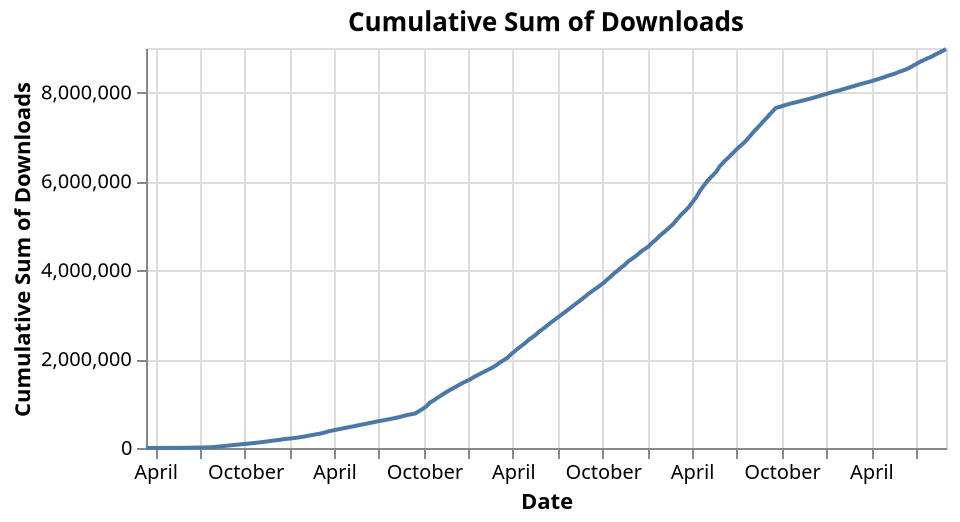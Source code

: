 {"config": {"view": {"continuousWidth": 400, "continuousHeight": 300}}, "data": {"name": "data-efa4ed78f0573817872409d5df1427ea"}, "mark": "line", "encoding": {"tooltip": [{"field": "date", "format": "%Y-%m-%d", "title": "Date", "type": "temporal"}, {"field": "cumulative_sum", "format": ",.0f", "title": "Cumulative Sum of Downloads", "type": "quantitative"}], "x": {"axis": {"title": "Date"}, "field": "date", "type": "temporal"}, "y": {"axis": {"title": "Cumulative Sum of Downloads"}, "field": "cumulative_sum", "type": "quantitative"}}, "height": 200, "title": "Cumulative Sum of Downloads", "transform": [{"window": [{"op": "sum", "field": "download_count", "as": "cumulative_sum"}], "sort": [{"field": "date"}]}], "$schema": "https://vega.github.io/schema/vega-lite/v4.17.0.json", "datasets": {"data-efa4ed78f0573817872409d5df1427ea": [{"date": "2024-09-01T00:00:00", "download_count": 4310.0}, {"date": "2024-08-31T00:00:00", "download_count": 2841.0}, {"date": "2024-08-30T00:00:00", "download_count": 6563.0}, {"date": "2024-08-29T00:00:00", "download_count": 7544.0}, {"date": "2024-08-28T00:00:00", "download_count": 8377.0}, {"date": "2024-08-27T00:00:00", "download_count": 6284.0}, {"date": "2024-08-26T00:00:00", "download_count": 4298.0}, {"date": "2024-08-25T00:00:00", "download_count": 2442.0}, {"date": "2024-08-24T00:00:00", "download_count": 2133.0}, {"date": "2024-08-23T00:00:00", "download_count": 5723.0}, {"date": "2024-08-22T00:00:00", "download_count": 9263.0}, {"date": "2024-08-21T00:00:00", "download_count": 8664.0}, {"date": "2024-08-20T00:00:00", "download_count": 8989.0}, {"date": "2024-08-19T00:00:00", "download_count": 5853.0}, {"date": "2024-08-18T00:00:00", "download_count": 2519.0}, {"date": "2024-08-17T00:00:00", "download_count": 2970.0}, {"date": "2024-08-16T00:00:00", "download_count": 6144.0}, {"date": "2024-08-15T00:00:00", "download_count": 3475.0}, {"date": "2024-08-14T00:00:00", "download_count": 6761.0}, {"date": "2024-08-13T00:00:00", "download_count": 8845.0}, {"date": "2024-08-12T00:00:00", "download_count": 7402.0}, {"date": "2024-08-11T00:00:00", "download_count": 2167.0}, {"date": "2024-08-10T00:00:00", "download_count": 1711.0}, {"date": "2024-08-09T00:00:00", "download_count": 7014.0}, {"date": "2024-08-08T00:00:00", "download_count": 7918.0}, {"date": "2024-08-07T00:00:00", "download_count": 6681.0}, {"date": "2024-08-06T00:00:00", "download_count": 7330.0}, {"date": "2024-08-05T00:00:00", "download_count": 6401.0}, {"date": "2024-08-04T00:00:00", "download_count": 2200.0}, {"date": "2024-08-03T00:00:00", "download_count": 2081.0}, {"date": "2024-08-02T00:00:00", "download_count": 7781.0}, {"date": "2024-08-01T00:00:00", "download_count": 7402.0}, {"date": "2024-07-31T00:00:00", "download_count": 4569.0}, {"date": "2024-07-30T00:00:00", "download_count": 6273.0}, {"date": "2024-07-29T00:00:00", "download_count": 5838.0}, {"date": "2024-07-28T00:00:00", "download_count": 1935.0}, {"date": "2024-07-27T00:00:00", "download_count": 1851.0}, {"date": "2024-07-26T00:00:00", "download_count": 4883.0}, {"date": "2024-07-25T00:00:00", "download_count": 6666.0}, {"date": "2024-07-24T00:00:00", "download_count": 6520.0}, {"date": "2024-07-23T00:00:00", "download_count": 6415.0}, {"date": "2024-07-22T00:00:00", "download_count": 6646.0}, {"date": "2024-07-21T00:00:00", "download_count": 2261.0}, {"date": "2024-07-20T00:00:00", "download_count": 1926.0}, {"date": "2024-07-19T00:00:00", "download_count": 3680.0}, {"date": "2024-07-18T00:00:00", "download_count": 6133.0}, {"date": "2024-07-17T00:00:00", "download_count": 7958.0}, {"date": "2024-07-16T00:00:00", "download_count": 5856.0}, {"date": "2024-07-15T00:00:00", "download_count": 5590.0}, {"date": "2024-07-14T00:00:00", "download_count": 2163.0}, {"date": "2024-07-13T00:00:00", "download_count": 2110.0}, {"date": "2024-07-12T00:00:00", "download_count": 5883.0}, {"date": "2024-07-11T00:00:00", "download_count": 6183.0}, {"date": "2024-07-10T00:00:00", "download_count": 8070.0}, {"date": "2024-07-09T00:00:00", "download_count": 8651.0}, {"date": "2024-07-08T00:00:00", "download_count": 6425.0}, {"date": "2024-07-07T00:00:00", "download_count": 4071.0}, {"date": "2024-07-06T00:00:00", "download_count": 3873.0}, {"date": "2024-07-05T00:00:00", "download_count": 6716.0}, {"date": "2024-07-04T00:00:00", "download_count": 8781.0}, {"date": "2024-07-03T00:00:00", "download_count": 7564.0}, {"date": "2024-07-02T00:00:00", "download_count": 6921.0}, {"date": "2024-07-01T00:00:00", "download_count": 5676.0}, {"date": "2024-06-30T00:00:00", "download_count": 2973.0}, {"date": "2024-06-29T00:00:00", "download_count": 2611.0}, {"date": "2024-06-28T00:00:00", "download_count": 5930.0}, {"date": "2024-06-27T00:00:00", "download_count": 8652.0}, {"date": "2024-06-26T00:00:00", "download_count": 8246.0}, {"date": "2024-06-25T00:00:00", "download_count": 8384.0}, {"date": "2024-06-24T00:00:00", "download_count": 7507.0}, {"date": "2024-06-23T00:00:00", "download_count": 3435.0}, {"date": "2024-06-22T00:00:00", "download_count": 3638.0}, {"date": "2024-06-21T00:00:00", "download_count": 5684.0}, {"date": "2024-06-20T00:00:00", "download_count": 8203.0}, {"date": "2024-06-19T00:00:00", "download_count": 6264.0}, {"date": "2024-06-18T00:00:00", "download_count": 7332.0}, {"date": "2024-06-17T00:00:00", "download_count": 7202.0}, {"date": "2024-06-16T00:00:00", "download_count": 3568.0}, {"date": "2024-06-15T00:00:00", "download_count": 2930.0}, {"date": "2024-06-14T00:00:00", "download_count": 6181.0}, {"date": "2024-06-13T00:00:00", "download_count": 4386.0}, {"date": "2024-06-12T00:00:00", "download_count": 4652.0}, {"date": "2024-06-11T00:00:00", "download_count": 4249.0}, {"date": "2024-06-10T00:00:00", "download_count": 4289.0}, {"date": "2024-06-09T00:00:00", "download_count": 3384.0}, {"date": "2024-06-08T00:00:00", "download_count": 3130.0}, {"date": "2024-06-07T00:00:00", "download_count": 4644.0}, {"date": "2024-06-06T00:00:00", "download_count": 4681.0}, {"date": "2024-06-05T00:00:00", "download_count": 4943.0}, {"date": "2024-06-04T00:00:00", "download_count": 4503.0}, {"date": "2024-06-03T00:00:00", "download_count": 3951.0}, {"date": "2024-06-02T00:00:00", "download_count": 2963.0}, {"date": "2024-06-01T00:00:00", "download_count": 3119.0}, {"date": "2024-05-31T00:00:00", "download_count": 4221.0}, {"date": "2024-05-30T00:00:00", "download_count": 4243.0}, {"date": "2024-05-29T00:00:00", "download_count": 4550.0}, {"date": "2024-05-28T00:00:00", "download_count": 4795.0}, {"date": "2024-05-27T00:00:00", "download_count": 4021.0}, {"date": "2024-05-26T00:00:00", "download_count": 3407.0}, {"date": "2024-05-25T00:00:00", "download_count": 3853.0}, {"date": "2024-05-24T00:00:00", "download_count": 4227.0}, {"date": "2024-05-23T00:00:00", "download_count": 5204.0}, {"date": "2024-05-22T00:00:00", "download_count": 5489.0}, {"date": "2024-05-21T00:00:00", "download_count": 5224.0}, {"date": "2024-05-20T00:00:00", "download_count": 3879.0}, {"date": "2024-05-19T00:00:00", "download_count": 2802.0}, {"date": "2024-05-18T00:00:00", "download_count": 2509.0}, {"date": "2024-05-17T00:00:00", "download_count": 3213.0}, {"date": "2024-05-16T00:00:00", "download_count": 4255.0}, {"date": "2024-05-15T00:00:00", "download_count": 4215.0}, {"date": "2024-05-14T00:00:00", "download_count": 3466.0}, {"date": "2024-05-13T00:00:00", "download_count": 3427.0}, {"date": "2024-05-12T00:00:00", "download_count": 2476.0}, {"date": "2024-05-11T00:00:00", "download_count": 2224.0}, {"date": "2024-05-10T00:00:00", "download_count": 3075.0}, {"date": "2024-05-09T00:00:00", "download_count": 3887.0}, {"date": "2024-05-08T00:00:00", "download_count": 3686.0}, {"date": "2024-05-07T00:00:00", "download_count": 4022.0}, {"date": "2024-05-06T00:00:00", "download_count": 3953.0}, {"date": "2024-05-05T00:00:00", "download_count": 2838.0}, {"date": "2024-05-04T00:00:00", "download_count": 3068.0}, {"date": "2024-05-03T00:00:00", "download_count": 3972.0}, {"date": "2024-05-02T00:00:00", "download_count": 5341.0}, {"date": "2024-05-01T00:00:00", "download_count": 5922.0}, {"date": "2024-04-30T00:00:00", "download_count": 4255.0}, {"date": "2024-04-29T00:00:00", "download_count": 4747.0}, {"date": "2024-04-28T00:00:00", "download_count": 2194.0}, {"date": "2024-04-27T00:00:00", "download_count": 2822.0}, {"date": "2024-04-26T00:00:00", "download_count": 3520.0}, {"date": "2024-04-25T00:00:00", "download_count": 3658.0}, {"date": "2024-04-24T00:00:00", "download_count": 3486.0}, {"date": "2024-04-23T00:00:00", "download_count": 3743.0}, {"date": "2024-04-22T00:00:00", "download_count": 3395.0}, {"date": "2024-04-21T00:00:00", "download_count": 2692.0}, {"date": "2024-04-20T00:00:00", "download_count": 3595.0}, {"date": "2024-04-19T00:00:00", "download_count": 4716.0}, {"date": "2024-04-18T00:00:00", "download_count": 4672.0}, {"date": "2024-04-17T00:00:00", "download_count": 4155.0}, {"date": "2024-04-16T00:00:00", "download_count": 3996.0}, {"date": "2024-04-15T00:00:00", "download_count": 3026.0}, {"date": "2024-04-14T00:00:00", "download_count": 1928.0}, {"date": "2024-04-13T00:00:00", "download_count": 1676.0}, {"date": "2024-04-12T00:00:00", "download_count": 3213.0}, {"date": "2024-04-11T00:00:00", "download_count": 3525.0}, {"date": "2024-04-10T00:00:00", "download_count": 4302.0}, {"date": "2024-04-09T00:00:00", "download_count": 3782.0}, {"date": "2024-04-08T00:00:00", "download_count": 5472.0}, {"date": "2024-04-07T00:00:00", "download_count": 2300.0}, {"date": "2024-04-06T00:00:00", "download_count": 2119.0}, {"date": "2024-04-05T00:00:00", "download_count": 3273.0}, {"date": "2024-04-04T00:00:00", "download_count": 4543.0}, {"date": "2024-04-03T00:00:00", "download_count": 4243.0}, {"date": "2024-04-02T00:00:00", "download_count": 4643.0}, {"date": "2024-04-01T00:00:00", "download_count": 2487.0}, {"date": "2024-03-31T00:00:00", "download_count": 1727.0}, {"date": "2024-03-30T00:00:00", "download_count": 1840.0}, {"date": "2024-03-29T00:00:00", "download_count": 2372.0}, {"date": "2024-03-28T00:00:00", "download_count": 3260.0}, {"date": "2024-03-27T00:00:00", "download_count": 3632.0}, {"date": "2024-03-26T00:00:00", "download_count": 4214.0}, {"date": "2024-03-25T00:00:00", "download_count": 2975.0}, {"date": "2024-03-24T00:00:00", "download_count": 1686.0}, {"date": "2024-03-23T00:00:00", "download_count": 1570.0}, {"date": "2024-03-22T00:00:00", "download_count": 2921.0}, {"date": "2024-03-21T00:00:00", "download_count": 3101.0}, {"date": "2024-03-20T00:00:00", "download_count": 3686.0}, {"date": "2024-03-19T00:00:00", "download_count": 4711.0}, {"date": "2024-03-18T00:00:00", "download_count": 3064.0}, {"date": "2024-03-17T00:00:00", "download_count": 2051.0}, {"date": "2024-03-16T00:00:00", "download_count": 2161.0}, {"date": "2024-03-15T00:00:00", "download_count": 3031.0}, {"date": "2024-03-14T00:00:00", "download_count": 3050.0}, {"date": "2024-03-13T00:00:00", "download_count": 3486.0}, {"date": "2024-03-12T00:00:00", "download_count": 3465.0}, {"date": "2024-03-11T00:00:00", "download_count": 2948.0}, {"date": "2024-03-10T00:00:00", "download_count": 1918.0}, {"date": "2024-03-09T00:00:00", "download_count": 1640.0}, {"date": "2024-03-08T00:00:00", "download_count": 3454.0}, {"date": "2024-03-07T00:00:00", "download_count": 4625.0}, {"date": "2024-03-06T00:00:00", "download_count": 4044.0}, {"date": "2024-03-05T00:00:00", "download_count": 3748.0}, {"date": "2024-03-04T00:00:00", "download_count": 3582.0}, {"date": "2024-03-03T00:00:00", "download_count": 2148.0}, {"date": "2024-03-02T00:00:00", "download_count": 2413.0}, {"date": "2024-03-01T00:00:00", "download_count": 3731.0}, {"date": "2024-02-29T00:00:00", "download_count": 3348.0}, {"date": "2024-02-28T00:00:00", "download_count": 3625.0}, {"date": "2024-02-27T00:00:00", "download_count": 3421.0}, {"date": "2024-02-26T00:00:00", "download_count": 3603.0}, {"date": "2024-02-25T00:00:00", "download_count": 1856.0}, {"date": "2024-02-24T00:00:00", "download_count": 1434.0}, {"date": "2024-02-23T00:00:00", "download_count": 2980.0}, {"date": "2024-02-22T00:00:00", "download_count": 4484.0}, {"date": "2024-02-21T00:00:00", "download_count": 6224.0}, {"date": "2024-02-20T00:00:00", "download_count": 3652.0}, {"date": "2024-02-19T00:00:00", "download_count": 3248.0}, {"date": "2024-02-18T00:00:00", "download_count": 1958.0}, {"date": "2024-02-17T00:00:00", "download_count": 1663.0}, {"date": "2024-02-16T00:00:00", "download_count": 3397.0}, {"date": "2024-02-15T00:00:00", "download_count": 3226.0}, {"date": "2024-02-14T00:00:00", "download_count": 2743.0}, {"date": "2024-02-13T00:00:00", "download_count": 3082.0}, {"date": "2024-02-12T00:00:00", "download_count": 4056.0}, {"date": "2024-02-11T00:00:00", "download_count": 1913.0}, {"date": "2024-02-10T00:00:00", "download_count": 2509.0}, {"date": "2024-02-09T00:00:00", "download_count": 3845.0}, {"date": "2024-02-08T00:00:00", "download_count": 4738.0}, {"date": "2024-02-07T00:00:00", "download_count": 3785.0}, {"date": "2024-02-06T00:00:00", "download_count": 4161.0}, {"date": "2024-02-05T00:00:00", "download_count": 3511.0}, {"date": "2024-02-04T00:00:00", "download_count": 1706.0}, {"date": "2024-02-03T00:00:00", "download_count": 1557.0}, {"date": "2024-02-02T00:00:00", "download_count": 4471.0}, {"date": "2024-02-01T00:00:00", "download_count": 4256.0}, {"date": "2024-01-31T00:00:00", "download_count": 3822.0}, {"date": "2024-01-30T00:00:00", "download_count": 4708.0}, {"date": "2024-01-29T00:00:00", "download_count": 3367.0}, {"date": "2024-01-28T00:00:00", "download_count": 1509.0}, {"date": "2024-01-27T00:00:00", "download_count": 1558.0}, {"date": "2024-01-26T00:00:00", "download_count": 2863.0}, {"date": "2024-01-25T00:00:00", "download_count": 3213.0}, {"date": "2024-01-24T00:00:00", "download_count": 2999.0}, {"date": "2024-01-23T00:00:00", "download_count": 3405.0}, {"date": "2024-01-22T00:00:00", "download_count": 3501.0}, {"date": "2024-01-21T00:00:00", "download_count": 1785.0}, {"date": "2024-01-20T00:00:00", "download_count": 1513.0}, {"date": "2024-01-19T00:00:00", "download_count": 3108.0}, {"date": "2024-01-18T00:00:00", "download_count": 3457.0}, {"date": "2024-01-17T00:00:00", "download_count": 4388.0}, {"date": "2024-01-16T00:00:00", "download_count": 3573.0}, {"date": "2024-01-15T00:00:00", "download_count": 2175.0}, {"date": "2024-01-14T00:00:00", "download_count": 2103.0}, {"date": "2024-01-13T00:00:00", "download_count": 1669.0}, {"date": "2024-01-12T00:00:00", "download_count": 3091.0}, {"date": "2024-01-11T00:00:00", "download_count": 3262.0}, {"date": "2024-01-10T00:00:00", "download_count": 3673.0}, {"date": "2024-01-09T00:00:00", "download_count": 3708.0}, {"date": "2024-01-08T00:00:00", "download_count": 4482.0}, {"date": "2024-01-07T00:00:00", "download_count": 2036.0}, {"date": "2024-01-06T00:00:00", "download_count": 1843.0}, {"date": "2024-01-05T00:00:00", "download_count": 3655.0}, {"date": "2024-01-04T00:00:00", "download_count": 3393.0}, {"date": "2024-01-03T00:00:00", "download_count": 4464.0}, {"date": "2024-01-02T00:00:00", "download_count": 4723.0}, {"date": "2024-01-01T00:00:00", "download_count": 2841.0}, {"date": "2023-12-31T00:00:00", "download_count": 2329.0}, {"date": "2023-12-30T00:00:00", "download_count": 2182.0}, {"date": "2023-12-29T00:00:00", "download_count": 4013.0}, {"date": "2023-12-28T00:00:00", "download_count": 3454.0}, {"date": "2023-12-27T00:00:00", "download_count": 2986.0}, {"date": "2023-12-26T00:00:00", "download_count": 3080.0}, {"date": "2023-12-25T00:00:00", "download_count": 2368.0}, {"date": "2023-12-24T00:00:00", "download_count": 2073.0}, {"date": "2023-12-23T00:00:00", "download_count": 2124.0}, {"date": "2023-12-22T00:00:00", "download_count": 4494.0}, {"date": "2023-12-21T00:00:00", "download_count": 3944.0}, {"date": "2023-12-20T00:00:00", "download_count": 4643.0}, {"date": "2023-12-19T00:00:00", "download_count": 4569.0}, {"date": "2023-12-18T00:00:00", "download_count": 3474.0}, {"date": "2023-12-17T00:00:00", "download_count": 1732.0}, {"date": "2023-12-16T00:00:00", "download_count": 1652.0}, {"date": "2023-12-15T00:00:00", "download_count": 3763.0}, {"date": "2023-12-14T00:00:00", "download_count": 4804.0}, {"date": "2023-12-13T00:00:00", "download_count": 4327.0}, {"date": "2023-12-12T00:00:00", "download_count": 4270.0}, {"date": "2023-12-11T00:00:00", "download_count": 3738.0}, {"date": "2023-12-10T00:00:00", "download_count": 1637.0}, {"date": "2023-12-09T00:00:00", "download_count": 1139.0}, {"date": "2023-12-08T00:00:00", "download_count": 3328.0}, {"date": "2023-12-07T00:00:00", "download_count": 3892.0}, {"date": "2023-12-06T00:00:00", "download_count": 4731.0}, {"date": "2023-12-05T00:00:00", "download_count": 3498.0}, {"date": "2023-12-04T00:00:00", "download_count": 3082.0}, {"date": "2023-12-03T00:00:00", "download_count": 1853.0}, {"date": "2023-12-02T00:00:00", "download_count": 2128.0}, {"date": "2023-12-01T00:00:00", "download_count": 3814.0}, {"date": "2023-11-30T00:00:00", "download_count": 3487.0}, {"date": "2023-11-29T00:00:00", "download_count": 3727.0}, {"date": "2023-11-28T00:00:00", "download_count": 3281.0}, {"date": "2023-11-27T00:00:00", "download_count": 3321.0}, {"date": "2023-11-26T00:00:00", "download_count": 1699.0}, {"date": "2023-11-25T00:00:00", "download_count": 1629.0}, {"date": "2023-11-24T00:00:00", "download_count": 3121.0}, {"date": "2023-11-23T00:00:00", "download_count": 3217.0}, {"date": "2023-11-22T00:00:00", "download_count": 3122.0}, {"date": "2023-11-21T00:00:00", "download_count": 3103.0}, {"date": "2023-11-20T00:00:00", "download_count": 2698.0}, {"date": "2023-11-19T00:00:00", "download_count": 1670.0}, {"date": "2023-11-18T00:00:00", "download_count": 1719.0}, {"date": "2023-11-17T00:00:00", "download_count": 3038.0}, {"date": "2023-11-16T00:00:00", "download_count": 2989.0}, {"date": "2023-11-15T00:00:00", "download_count": 3131.0}, {"date": "2023-11-14T00:00:00", "download_count": 3548.0}, {"date": "2023-11-13T00:00:00", "download_count": 2669.0}, {"date": "2023-11-12T00:00:00", "download_count": 1371.0}, {"date": "2023-11-11T00:00:00", "download_count": 2444.0}, {"date": "2023-11-10T00:00:00", "download_count": 3396.0}, {"date": "2023-11-09T00:00:00", "download_count": 3046.0}, {"date": "2023-11-08T00:00:00", "download_count": 3035.0}, {"date": "2023-11-07T00:00:00", "download_count": 3174.0}, {"date": "2023-11-06T00:00:00", "download_count": 3223.0}, {"date": "2023-11-05T00:00:00", "download_count": 1700.0}, {"date": "2023-11-04T00:00:00", "download_count": 1912.0}, {"date": "2023-11-03T00:00:00", "download_count": 3336.0}, {"date": "2023-11-02T00:00:00", "download_count": 3859.0}, {"date": "2023-11-01T00:00:00", "download_count": 3039.0}, {"date": "2023-10-31T00:00:00", "download_count": 3476.0}, {"date": "2023-10-30T00:00:00", "download_count": 3188.0}, {"date": "2023-10-29T00:00:00", "download_count": 1796.0}, {"date": "2023-10-28T00:00:00", "download_count": 1844.0}, {"date": "2023-10-27T00:00:00", "download_count": 3034.0}, {"date": "2023-10-26T00:00:00", "download_count": 1582.0}, {"date": "2023-10-25T00:00:00", "download_count": 3092.0}, {"date": "2023-10-24T00:00:00", "download_count": 3440.0}, {"date": "2023-10-23T00:00:00", "download_count": 2989.0}, {"date": "2023-10-22T00:00:00", "download_count": 1613.0}, {"date": "2023-10-21T00:00:00", "download_count": 1799.0}, {"date": "2023-10-20T00:00:00", "download_count": 3898.0}, {"date": "2023-10-19T00:00:00", "download_count": 3782.0}, {"date": "2023-10-18T00:00:00", "download_count": 3328.0}, {"date": "2023-10-17T00:00:00", "download_count": 4155.0}, {"date": "2023-10-16T00:00:00", "download_count": 3399.0}, {"date": "2023-10-15T00:00:00", "download_count": 1705.0}, {"date": "2023-10-14T00:00:00", "download_count": 2076.0}, {"date": "2023-10-13T00:00:00", "download_count": 2732.0}, {"date": "2023-10-12T00:00:00", "download_count": 3454.0}, {"date": "2023-10-11T00:00:00", "download_count": 4231.0}, {"date": "2023-10-10T00:00:00", "download_count": 4772.0}, {"date": "2023-10-09T00:00:00", "download_count": 3646.0}, {"date": "2023-10-08T00:00:00", "download_count": 1569.0}, {"date": "2023-10-07T00:00:00", "download_count": 2425.0}, {"date": "2023-10-06T00:00:00", "download_count": 3942.0}, {"date": "2023-10-05T00:00:00", "download_count": 4593.0}, {"date": "2023-10-04T00:00:00", "download_count": 4347.0}, {"date": "2023-10-03T00:00:00", "download_count": 4295.0}, {"date": "2023-10-02T00:00:00", "download_count": 3088.0}, {"date": "2023-10-01T00:00:00", "download_count": 1578.0}, {"date": "2023-09-30T00:00:00", "download_count": 1875.0}, {"date": "2023-09-29T00:00:00", "download_count": 3566.0}, {"date": "2023-09-28T00:00:00", "download_count": 3445.0}, {"date": "2023-09-27T00:00:00", "download_count": 3815.0}, {"date": "2023-09-26T00:00:00", "download_count": 3816.0}, {"date": "2023-09-25T00:00:00", "download_count": 3000.0}, {"date": "2023-09-24T00:00:00", "download_count": 1849.0}, {"date": "2023-09-23T00:00:00", "download_count": 1889.0}, {"date": "2023-09-22T00:00:00", "download_count": 3240.0}, {"date": "2023-09-21T00:00:00", "download_count": 3720.0}, {"date": "2023-09-20T00:00:00", "download_count": 11070.0}, {"date": "2023-09-19T00:00:00", "download_count": 11055.0}, {"date": "2023-09-18T00:00:00", "download_count": 12222.0}, {"date": "2023-09-17T00:00:00", "download_count": 7809.0}, {"date": "2023-09-16T00:00:00", "download_count": 16296.0}, {"date": "2023-09-15T00:00:00", "download_count": 9820.0}, {"date": "2023-09-14T00:00:00", "download_count": 10841.0}, {"date": "2023-09-13T00:00:00", "download_count": 12701.0}, {"date": "2023-09-12T00:00:00", "download_count": 11929.0}, {"date": "2023-09-11T00:00:00", "download_count": 13282.0}, {"date": "2023-09-10T00:00:00", "download_count": 8872.0}, {"date": "2023-09-09T00:00:00", "download_count": 9951.0}, {"date": "2023-09-08T00:00:00", "download_count": 10297.0}, {"date": "2023-09-07T00:00:00", "download_count": 10906.0}, {"date": "2023-09-06T00:00:00", "download_count": 19715.0}, {"date": "2023-09-05T00:00:00", "download_count": 14599.0}, {"date": "2023-09-04T00:00:00", "download_count": 13009.0}, {"date": "2023-09-03T00:00:00", "download_count": 10042.0}, {"date": "2023-09-02T00:00:00", "download_count": 11697.0}, {"date": "2023-09-01T00:00:00", "download_count": 10186.0}, {"date": "2023-08-31T00:00:00", "download_count": 13330.0}, {"date": "2023-08-30T00:00:00", "download_count": 10261.0}, {"date": "2023-08-29T00:00:00", "download_count": 11874.0}, {"date": "2023-08-28T00:00:00", "download_count": 12499.0}, {"date": "2023-08-27T00:00:00", "download_count": 9823.0}, {"date": "2023-08-26T00:00:00", "download_count": 10643.0}, {"date": "2023-08-25T00:00:00", "download_count": 10990.0}, {"date": "2023-08-24T00:00:00", "download_count": 12956.0}, {"date": "2023-08-23T00:00:00", "download_count": 15197.0}, {"date": "2023-08-22T00:00:00", "download_count": 14163.0}, {"date": "2023-08-21T00:00:00", "download_count": 13666.0}, {"date": "2023-08-20T00:00:00", "download_count": 10396.0}, {"date": "2023-08-19T00:00:00", "download_count": 10804.0}, {"date": "2023-08-18T00:00:00", "download_count": 11607.0}, {"date": "2023-08-17T00:00:00", "download_count": 13623.0}, {"date": "2023-08-16T00:00:00", "download_count": 12261.0}, {"date": "2023-08-15T00:00:00", "download_count": 8956.0}, {"date": "2023-08-14T00:00:00", "download_count": 14666.0}, {"date": "2023-08-13T00:00:00", "download_count": 9683.0}, {"date": "2023-08-12T00:00:00", "download_count": 10982.0}, {"date": "2023-08-11T00:00:00", "download_count": 10326.0}, {"date": "2023-08-10T00:00:00", "download_count": 11338.0}, {"date": "2023-08-09T00:00:00", "download_count": 13294.0}, {"date": "2023-08-08T00:00:00", "download_count": 11990.0}, {"date": "2023-08-07T00:00:00", "download_count": 13851.0}, {"date": "2023-08-06T00:00:00", "download_count": 11677.0}, {"date": "2023-08-05T00:00:00", "download_count": 10856.0}, {"date": "2023-08-04T00:00:00", "download_count": 11043.0}, {"date": "2023-08-03T00:00:00", "download_count": 13141.0}, {"date": "2023-08-02T00:00:00", "download_count": 14276.0}, {"date": "2023-08-01T00:00:00", "download_count": 15509.0}, {"date": "2023-07-31T00:00:00", "download_count": 12532.0}, {"date": "2023-07-30T00:00:00", "download_count": 10895.0}, {"date": "2023-07-29T00:00:00", "download_count": 10963.0}, {"date": "2023-07-28T00:00:00", "download_count": 12023.0}, {"date": "2023-07-27T00:00:00", "download_count": 14564.0}, {"date": "2023-07-26T00:00:00", "download_count": 13308.0}, {"date": "2023-07-25T00:00:00", "download_count": 15055.0}, {"date": "2023-07-24T00:00:00", "download_count": 12533.0}, {"date": "2023-07-23T00:00:00", "download_count": 10636.0}, {"date": "2023-07-22T00:00:00", "download_count": 10042.0}, {"date": "2023-07-21T00:00:00", "download_count": 10777.0}, {"date": "2023-07-20T00:00:00", "download_count": 11608.0}, {"date": "2023-07-19T00:00:00", "download_count": 13419.0}, {"date": "2023-07-18T00:00:00", "download_count": 11009.0}, {"date": "2023-07-17T00:00:00", "download_count": 11861.0}, {"date": "2023-07-16T00:00:00", "download_count": 9699.0}, {"date": "2023-07-15T00:00:00", "download_count": 9357.0}, {"date": "2023-07-14T00:00:00", "download_count": 10154.0}, {"date": "2023-07-13T00:00:00", "download_count": 8132.0}, {"date": "2023-07-12T00:00:00", "download_count": 8733.0}, {"date": "2023-07-11T00:00:00", "download_count": 9880.0}, {"date": "2023-07-10T00:00:00", "download_count": 9698.0}, {"date": "2023-07-09T00:00:00", "download_count": 9018.0}, {"date": "2023-07-08T00:00:00", "download_count": 9929.0}, {"date": "2023-07-07T00:00:00", "download_count": 8744.0}, {"date": "2023-07-06T00:00:00", "download_count": 10495.0}, {"date": "2023-07-05T00:00:00", "download_count": 10419.0}, {"date": "2023-07-04T00:00:00", "download_count": 11245.0}, {"date": "2023-07-03T00:00:00", "download_count": 10871.0}, {"date": "2023-07-02T00:00:00", "download_count": 9415.0}, {"date": "2023-07-01T00:00:00", "download_count": 10695.0}, {"date": "2023-06-30T00:00:00", "download_count": 10257.0}, {"date": "2023-06-29T00:00:00", "download_count": 12048.0}, {"date": "2023-06-28T00:00:00", "download_count": 13936.0}, {"date": "2023-06-27T00:00:00", "download_count": 11099.0}, {"date": "2023-06-26T00:00:00", "download_count": 12224.0}, {"date": "2023-06-25T00:00:00", "download_count": 9217.0}, {"date": "2023-06-24T00:00:00", "download_count": 10499.0}, {"date": "2023-06-23T00:00:00", "download_count": 9929.0}, {"date": "2023-06-22T00:00:00", "download_count": 11216.0}, {"date": "2023-06-21T00:00:00", "download_count": 12018.0}, {"date": "2023-06-20T00:00:00", "download_count": 11871.0}, {"date": "2023-06-19T00:00:00", "download_count": 12166.0}, {"date": "2023-06-18T00:00:00", "download_count": 11022.0}, {"date": "2023-06-17T00:00:00", "download_count": 10469.0}, {"date": "2023-06-16T00:00:00", "download_count": 9564.0}, {"date": "2023-06-15T00:00:00", "download_count": 10570.0}, {"date": "2023-06-14T00:00:00", "download_count": 9845.0}, {"date": "2023-06-13T00:00:00", "download_count": 11103.0}, {"date": "2023-06-12T00:00:00", "download_count": 10185.0}, {"date": "2023-06-11T00:00:00", "download_count": 10002.0}, {"date": "2023-06-10T00:00:00", "download_count": 9456.0}, {"date": "2023-06-09T00:00:00", "download_count": 10498.0}, {"date": "2023-06-08T00:00:00", "download_count": 10712.0}, {"date": "2023-06-07T00:00:00", "download_count": 13052.0}, {"date": "2023-06-06T00:00:00", "download_count": 12815.0}, {"date": "2023-06-05T00:00:00", "download_count": 14515.0}, {"date": "2023-06-04T00:00:00", "download_count": 9797.0}, {"date": "2023-06-03T00:00:00", "download_count": 9682.0}, {"date": "2023-06-02T00:00:00", "download_count": 11647.0}, {"date": "2023-06-01T00:00:00", "download_count": 11891.0}, {"date": "2023-05-31T00:00:00", "download_count": 11391.0}, {"date": "2023-05-30T00:00:00", "download_count": 11950.0}, {"date": "2023-05-29T00:00:00", "download_count": 12558.0}, {"date": "2023-05-28T00:00:00", "download_count": 17048.0}, {"date": "2023-05-27T00:00:00", "download_count": 17180.0}, {"date": "2023-05-26T00:00:00", "download_count": 17756.0}, {"date": "2023-05-25T00:00:00", "download_count": 15504.0}, {"date": "2023-05-24T00:00:00", "download_count": 15923.0}, {"date": "2023-05-23T00:00:00", "download_count": 17948.0}, {"date": "2023-05-22T00:00:00", "download_count": 19345.0}, {"date": "2023-05-21T00:00:00", "download_count": 13610.0}, {"date": "2023-05-20T00:00:00", "download_count": 10481.0}, {"date": "2023-05-19T00:00:00", "download_count": 9914.0}, {"date": "2023-05-18T00:00:00", "download_count": 12420.0}, {"date": "2023-05-17T00:00:00", "download_count": 10922.0}, {"date": "2023-05-16T00:00:00", "download_count": 12425.0}, {"date": "2023-05-15T00:00:00", "download_count": 12180.0}, {"date": "2023-05-14T00:00:00", "download_count": 9183.0}, {"date": "2023-05-13T00:00:00", "download_count": 8702.0}, {"date": "2023-05-12T00:00:00", "download_count": 10935.0}, {"date": "2023-05-11T00:00:00", "download_count": 11146.0}, {"date": "2023-05-10T00:00:00", "download_count": 11577.0}, {"date": "2023-05-09T00:00:00", "download_count": 13234.0}, {"date": "2023-05-08T00:00:00", "download_count": 12370.0}, {"date": "2023-05-07T00:00:00", "download_count": 9809.0}, {"date": "2023-05-06T00:00:00", "download_count": 11468.0}, {"date": "2023-05-05T00:00:00", "download_count": 10403.0}, {"date": "2023-05-04T00:00:00", "download_count": 11599.0}, {"date": "2023-05-03T00:00:00", "download_count": 16127.0}, {"date": "2023-05-02T00:00:00", "download_count": 16552.0}, {"date": "2023-05-01T00:00:00", "download_count": 15599.0}, {"date": "2023-04-30T00:00:00", "download_count": 12223.0}, {"date": "2023-04-29T00:00:00", "download_count": 13773.0}, {"date": "2023-04-28T00:00:00", "download_count": 13622.0}, {"date": "2023-04-27T00:00:00", "download_count": 14381.0}, {"date": "2023-04-26T00:00:00", "download_count": 14765.0}, {"date": "2023-04-25T00:00:00", "download_count": 15215.0}, {"date": "2023-04-24T00:00:00", "download_count": 16974.0}, {"date": "2023-04-23T00:00:00", "download_count": 12372.0}, {"date": "2023-04-22T00:00:00", "download_count": 12448.0}, {"date": "2023-04-21T00:00:00", "download_count": 17202.0}, {"date": "2023-04-20T00:00:00", "download_count": 16321.0}, {"date": "2023-04-19T00:00:00", "download_count": 16038.0}, {"date": "2023-04-18T00:00:00", "download_count": 17476.0}, {"date": "2023-04-17T00:00:00", "download_count": 21625.0}, {"date": "2023-04-16T00:00:00", "download_count": 16255.0}, {"date": "2023-04-15T00:00:00", "download_count": 18123.0}, {"date": "2023-04-14T00:00:00", "download_count": 18900.0}, {"date": "2023-04-13T00:00:00", "download_count": 18598.0}, {"date": "2023-04-12T00:00:00", "download_count": 19620.0}, {"date": "2023-04-11T00:00:00", "download_count": 17246.0}, {"date": "2023-04-10T00:00:00", "download_count": 14999.0}, {"date": "2023-04-09T00:00:00", "download_count": 13049.0}, {"date": "2023-04-08T00:00:00", "download_count": 13540.0}, {"date": "2023-04-07T00:00:00", "download_count": 14279.0}, {"date": "2023-04-06T00:00:00", "download_count": 16394.0}, {"date": "2023-04-05T00:00:00", "download_count": 16236.0}, {"date": "2023-04-04T00:00:00", "download_count": 15667.0}, {"date": "2023-04-03T00:00:00", "download_count": 15694.0}, {"date": "2023-04-02T00:00:00", "download_count": 14159.0}, {"date": "2023-04-01T00:00:00", "download_count": 11845.0}, {"date": "2023-03-31T00:00:00", "download_count": 13901.0}, {"date": "2023-03-30T00:00:00", "download_count": 15225.0}, {"date": "2023-03-29T00:00:00", "download_count": 12254.0}, {"date": "2023-03-28T00:00:00", "download_count": 18306.0}, {"date": "2023-03-27T00:00:00", "download_count": 15929.0}, {"date": "2023-03-26T00:00:00", "download_count": 10592.0}, {"date": "2023-03-25T00:00:00", "download_count": 9889.0}, {"date": "2023-03-24T00:00:00", "download_count": 11784.0}, {"date": "2023-03-23T00:00:00", "download_count": 12111.0}, {"date": "2023-03-22T00:00:00", "download_count": 11200.0}, {"date": "2023-03-21T00:00:00", "download_count": 11651.0}, {"date": "2023-03-20T00:00:00", "download_count": 13174.0}, {"date": "2023-03-19T00:00:00", "download_count": 9607.0}, {"date": "2023-03-18T00:00:00", "download_count": 9242.0}, {"date": "2023-03-17T00:00:00", "download_count": 9939.0}, {"date": "2023-03-16T00:00:00", "download_count": 11183.0}, {"date": "2023-03-15T00:00:00", "download_count": 12500.0}, {"date": "2023-03-14T00:00:00", "download_count": 10539.0}, {"date": "2023-03-13T00:00:00", "download_count": 11700.0}, {"date": "2023-03-12T00:00:00", "download_count": 9842.0}, {"date": "2023-03-11T00:00:00", "download_count": 10885.0}, {"date": "2023-03-10T00:00:00", "download_count": 12215.0}, {"date": "2023-03-09T00:00:00", "download_count": 12662.0}, {"date": "2023-03-08T00:00:00", "download_count": 11715.0}, {"date": "2023-03-07T00:00:00", "download_count": 13498.0}, {"date": "2023-03-06T00:00:00", "download_count": 13348.0}, {"date": "2023-03-05T00:00:00", "download_count": 11197.0}, {"date": "2023-03-04T00:00:00", "download_count": 10612.0}, {"date": "2023-03-03T00:00:00", "download_count": 13302.0}, {"date": "2023-03-02T00:00:00", "download_count": 12389.0}, {"date": "2023-03-01T00:00:00", "download_count": 13775.0}, {"date": "2023-02-28T00:00:00", "download_count": 12611.0}, {"date": "2023-02-27T00:00:00", "download_count": 12909.0}, {"date": "2023-02-26T00:00:00", "download_count": 13524.0}, {"date": "2023-02-25T00:00:00", "download_count": 18342.0}, {"date": "2023-02-24T00:00:00", "download_count": 10665.0}, {"date": "2023-02-23T00:00:00", "download_count": 10385.0}, {"date": "2023-02-22T00:00:00", "download_count": 12449.0}, {"date": "2023-02-21T00:00:00", "download_count": 10686.0}, {"date": "2023-02-20T00:00:00", "download_count": 12190.0}, {"date": "2023-02-19T00:00:00", "download_count": 8968.0}, {"date": "2023-02-18T00:00:00", "download_count": 8301.0}, {"date": "2023-02-17T00:00:00", "download_count": 9898.0}, {"date": "2023-02-16T00:00:00", "download_count": 10142.0}, {"date": "2023-02-15T00:00:00", "download_count": 10381.0}, {"date": "2023-02-14T00:00:00", "download_count": 13071.0}, {"date": "2023-02-13T00:00:00", "download_count": 9399.0}, {"date": "2023-02-12T00:00:00", "download_count": 7443.0}, {"date": "2023-02-11T00:00:00", "download_count": 8340.0}, {"date": "2023-02-10T00:00:00", "download_count": 9986.0}, {"date": "2023-02-09T00:00:00", "download_count": 9984.0}, {"date": "2023-02-08T00:00:00", "download_count": 8647.0}, {"date": "2023-02-07T00:00:00", "download_count": 9555.0}, {"date": "2023-02-06T00:00:00", "download_count": 12672.0}, {"date": "2023-02-05T00:00:00", "download_count": 7586.0}, {"date": "2023-02-04T00:00:00", "download_count": 7643.0}, {"date": "2023-02-03T00:00:00", "download_count": 10005.0}, {"date": "2023-02-02T00:00:00", "download_count": 9983.0}, {"date": "2023-02-01T00:00:00", "download_count": 9282.0}, {"date": "2023-01-31T00:00:00", "download_count": 9688.0}, {"date": "2023-01-30T00:00:00", "download_count": 10732.0}, {"date": "2023-01-29T00:00:00", "download_count": 7330.0}, {"date": "2023-01-28T00:00:00", "download_count": 7804.0}, {"date": "2023-01-27T00:00:00", "download_count": 8792.0}, {"date": "2023-01-26T00:00:00", "download_count": 9922.0}, {"date": "2023-01-25T00:00:00", "download_count": 12080.0}, {"date": "2023-01-24T00:00:00", "download_count": 10712.0}, {"date": "2023-01-23T00:00:00", "download_count": 14325.0}, {"date": "2023-01-22T00:00:00", "download_count": 8980.0}, {"date": "2023-01-21T00:00:00", "download_count": 8621.0}, {"date": "2023-01-20T00:00:00", "download_count": 13307.0}, {"date": "2023-01-19T00:00:00", "download_count": 11218.0}, {"date": "2023-01-18T00:00:00", "download_count": 10476.0}, {"date": "2023-01-17T00:00:00", "download_count": 9564.0}, {"date": "2023-01-16T00:00:00", "download_count": 9887.0}, {"date": "2023-01-15T00:00:00", "download_count": 6860.0}, {"date": "2023-01-14T00:00:00", "download_count": 7482.0}, {"date": "2023-01-13T00:00:00", "download_count": 8857.0}, {"date": "2023-01-12T00:00:00", "download_count": 10472.0}, {"date": "2023-01-11T00:00:00", "download_count": 11156.0}, {"date": "2023-01-10T00:00:00", "download_count": 12455.0}, {"date": "2023-01-09T00:00:00", "download_count": 11798.0}, {"date": "2023-01-08T00:00:00", "download_count": 8312.0}, {"date": "2023-01-07T00:00:00", "download_count": 9738.0}, {"date": "2023-01-06T00:00:00", "download_count": 11610.0}, {"date": "2023-01-05T00:00:00", "download_count": 12832.0}, {"date": "2023-01-04T00:00:00", "download_count": 9665.0}, {"date": "2023-01-03T00:00:00", "download_count": 10801.0}, {"date": "2023-01-02T00:00:00", "download_count": 9098.0}, {"date": "2023-01-01T00:00:00", "download_count": 6439.0}, {"date": "2022-12-31T00:00:00", "download_count": 7332.0}, {"date": "2022-12-30T00:00:00", "download_count": 8055.0}, {"date": "2022-12-29T00:00:00", "download_count": 7944.0}, {"date": "2022-12-28T00:00:00", "download_count": 7685.0}, {"date": "2022-12-27T00:00:00", "download_count": 6591.0}, {"date": "2022-12-26T00:00:00", "download_count": 7082.0}, {"date": "2022-12-25T00:00:00", "download_count": 5723.0}, {"date": "2022-12-24T00:00:00", "download_count": 6094.0}, {"date": "2022-12-23T00:00:00", "download_count": 6427.0}, {"date": "2022-12-22T00:00:00", "download_count": 8451.0}, {"date": "2022-12-21T00:00:00", "download_count": 9866.0}, {"date": "2022-12-20T00:00:00", "download_count": 8847.0}, {"date": "2022-12-19T00:00:00", "download_count": 12585.0}, {"date": "2022-12-18T00:00:00", "download_count": 7381.0}, {"date": "2022-12-17T00:00:00", "download_count": 7449.0}, {"date": "2022-12-16T00:00:00", "download_count": 9000.0}, {"date": "2022-12-15T00:00:00", "download_count": 9567.0}, {"date": "2022-12-14T00:00:00", "download_count": 10131.0}, {"date": "2022-12-13T00:00:00", "download_count": 10274.0}, {"date": "2022-12-12T00:00:00", "download_count": 10580.0}, {"date": "2022-12-11T00:00:00", "download_count": 5688.0}, {"date": "2022-12-10T00:00:00", "download_count": 6095.0}, {"date": "2022-12-09T00:00:00", "download_count": 11730.0}, {"date": "2022-12-08T00:00:00", "download_count": 9906.0}, {"date": "2022-12-07T00:00:00", "download_count": 8185.0}, {"date": "2022-12-06T00:00:00", "download_count": 8983.0}, {"date": "2022-12-05T00:00:00", "download_count": 8316.0}, {"date": "2022-12-04T00:00:00", "download_count": 6247.0}, {"date": "2022-12-03T00:00:00", "download_count": 7108.0}, {"date": "2022-12-02T00:00:00", "download_count": 7610.0}, {"date": "2022-12-01T00:00:00", "download_count": 8135.0}, {"date": "2022-11-30T00:00:00", "download_count": 8064.0}, {"date": "2022-11-29T00:00:00", "download_count": 8294.0}, {"date": "2022-11-28T00:00:00", "download_count": 8853.0}, {"date": "2022-11-27T00:00:00", "download_count": 6239.0}, {"date": "2022-11-26T00:00:00", "download_count": 6192.0}, {"date": "2022-11-25T00:00:00", "download_count": 6619.0}, {"date": "2022-11-24T00:00:00", "download_count": 8215.0}, {"date": "2022-11-23T00:00:00", "download_count": 10606.0}, {"date": "2022-11-22T00:00:00", "download_count": 11300.0}, {"date": "2022-11-21T00:00:00", "download_count": 12551.0}, {"date": "2022-11-20T00:00:00", "download_count": 9563.0}, {"date": "2022-11-19T00:00:00", "download_count": 10010.0}, {"date": "2022-11-18T00:00:00", "download_count": 10759.0}, {"date": "2022-11-17T00:00:00", "download_count": 9738.0}, {"date": "2022-11-16T00:00:00", "download_count": 10130.0}, {"date": "2022-11-15T00:00:00", "download_count": 10800.0}, {"date": "2022-11-14T00:00:00", "download_count": 9695.0}, {"date": "2022-11-13T00:00:00", "download_count": 6585.0}, {"date": "2022-11-12T00:00:00", "download_count": 6813.0}, {"date": "2022-11-11T00:00:00", "download_count": 8044.0}, {"date": "2022-11-10T00:00:00", "download_count": 7726.0}, {"date": "2022-11-09T00:00:00", "download_count": 9219.0}, {"date": "2022-11-08T00:00:00", "download_count": 9944.0}, {"date": "2022-11-07T00:00:00", "download_count": 11617.0}, {"date": "2022-11-06T00:00:00", "download_count": 7472.0}, {"date": "2022-11-05T00:00:00", "download_count": 7349.0}, {"date": "2022-11-04T00:00:00", "download_count": 10490.0}, {"date": "2022-11-03T00:00:00", "download_count": 10888.0}, {"date": "2022-11-02T00:00:00", "download_count": 10413.0}, {"date": "2022-11-01T00:00:00", "download_count": 9298.0}, {"date": "2022-10-31T00:00:00", "download_count": 9230.0}, {"date": "2022-10-30T00:00:00", "download_count": 7253.0}, {"date": "2022-10-29T00:00:00", "download_count": 7709.0}, {"date": "2022-10-28T00:00:00", "download_count": 8342.0}, {"date": "2022-10-27T00:00:00", "download_count": 9356.0}, {"date": "2022-10-26T00:00:00", "download_count": 9380.0}, {"date": "2022-10-25T00:00:00", "download_count": 10478.0}, {"date": "2022-10-24T00:00:00", "download_count": 10757.0}, {"date": "2022-10-23T00:00:00", "download_count": 9333.0}, {"date": "2022-10-22T00:00:00", "download_count": 9125.0}, {"date": "2022-10-21T00:00:00", "download_count": 10067.0}, {"date": "2022-10-20T00:00:00", "download_count": 10822.0}, {"date": "2022-10-19T00:00:00", "download_count": 10752.0}, {"date": "2022-10-18T00:00:00", "download_count": 10700.0}, {"date": "2022-10-17T00:00:00", "download_count": 11624.0}, {"date": "2022-10-16T00:00:00", "download_count": 7507.0}, {"date": "2022-10-15T00:00:00", "download_count": 8138.0}, {"date": "2022-10-14T00:00:00", "download_count": 10130.0}, {"date": "2022-10-13T00:00:00", "download_count": 8792.0}, {"date": "2022-10-12T00:00:00", "download_count": 9361.0}, {"date": "2022-10-11T00:00:00", "download_count": 10148.0}, {"date": "2022-10-10T00:00:00", "download_count": 9982.0}, {"date": "2022-10-09T00:00:00", "download_count": 8499.0}, {"date": "2022-10-08T00:00:00", "download_count": 8863.0}, {"date": "2022-10-07T00:00:00", "download_count": 11230.0}, {"date": "2022-10-06T00:00:00", "download_count": 11726.0}, {"date": "2022-10-05T00:00:00", "download_count": 11528.0}, {"date": "2022-10-04T00:00:00", "download_count": 9038.0}, {"date": "2022-10-03T00:00:00", "download_count": 8743.0}, {"date": "2022-10-02T00:00:00", "download_count": 6449.0}, {"date": "2022-10-01T00:00:00", "download_count": 7443.0}, {"date": "2022-09-30T00:00:00", "download_count": 8354.0}, {"date": "2022-09-29T00:00:00", "download_count": 8360.0}, {"date": "2022-09-28T00:00:00", "download_count": 8478.0}, {"date": "2022-09-27T00:00:00", "download_count": 8410.0}, {"date": "2022-09-26T00:00:00", "download_count": 10178.0}, {"date": "2022-09-25T00:00:00", "download_count": 7296.0}, {"date": "2022-09-24T00:00:00", "download_count": 7956.0}, {"date": "2022-09-23T00:00:00", "download_count": 8166.0}, {"date": "2022-09-22T00:00:00", "download_count": 7792.0}, {"date": "2022-09-21T00:00:00", "download_count": 9279.0}, {"date": "2022-09-20T00:00:00", "download_count": 7723.0}, {"date": "2022-09-19T00:00:00", "download_count": 7757.0}, {"date": "2022-09-18T00:00:00", "download_count": 5577.0}, {"date": "2022-09-17T00:00:00", "download_count": 6430.0}, {"date": "2022-09-16T00:00:00", "download_count": 8241.0}, {"date": "2022-09-15T00:00:00", "download_count": 8917.0}, {"date": "2022-09-14T00:00:00", "download_count": 8182.0}, {"date": "2022-09-13T00:00:00", "download_count": 7569.0}, {"date": "2022-09-12T00:00:00", "download_count": 9325.0}, {"date": "2022-09-11T00:00:00", "download_count": 6471.0}, {"date": "2022-09-10T00:00:00", "download_count": 7352.0}, {"date": "2022-09-09T00:00:00", "download_count": 9174.0}, {"date": "2022-09-08T00:00:00", "download_count": 7925.0}, {"date": "2022-09-07T00:00:00", "download_count": 8917.0}, {"date": "2022-09-06T00:00:00", "download_count": 8972.0}, {"date": "2022-09-05T00:00:00", "download_count": 7738.0}, {"date": "2022-09-04T00:00:00", "download_count": 6073.0}, {"date": "2022-09-03T00:00:00", "download_count": 7303.0}, {"date": "2022-09-02T00:00:00", "download_count": 8081.0}, {"date": "2022-09-01T00:00:00", "download_count": 9809.0}, {"date": "2022-08-31T00:00:00", "download_count": 11869.0}, {"date": "2022-08-30T00:00:00", "download_count": 9276.0}, {"date": "2022-08-29T00:00:00", "download_count": 9396.0}, {"date": "2022-08-28T00:00:00", "download_count": 6601.0}, {"date": "2022-08-27T00:00:00", "download_count": 7224.0}, {"date": "2022-08-26T00:00:00", "download_count": 9219.0}, {"date": "2022-08-25T00:00:00", "download_count": 8349.0}, {"date": "2022-08-24T00:00:00", "download_count": 9196.0}, {"date": "2022-08-23T00:00:00", "download_count": 9525.0}, {"date": "2022-08-22T00:00:00", "download_count": 10370.0}, {"date": "2022-08-21T00:00:00", "download_count": 6904.0}, {"date": "2022-08-20T00:00:00", "download_count": 9050.0}, {"date": "2022-08-19T00:00:00", "download_count": 9440.0}, {"date": "2022-08-18T00:00:00", "download_count": 9515.0}, {"date": "2022-08-17T00:00:00", "download_count": 8631.0}, {"date": "2022-08-16T00:00:00", "download_count": 9793.0}, {"date": "2022-08-15T00:00:00", "download_count": 8946.0}, {"date": "2022-08-14T00:00:00", "download_count": 7332.0}, {"date": "2022-08-13T00:00:00", "download_count": 6963.0}, {"date": "2022-08-12T00:00:00", "download_count": 7512.0}, {"date": "2022-08-11T00:00:00", "download_count": 7491.0}, {"date": "2022-08-10T00:00:00", "download_count": 8143.0}, {"date": "2022-08-09T00:00:00", "download_count": 8423.0}, {"date": "2022-08-08T00:00:00", "download_count": 9380.0}, {"date": "2022-08-07T00:00:00", "download_count": 6963.0}, {"date": "2022-08-06T00:00:00", "download_count": 7596.0}, {"date": "2022-08-05T00:00:00", "download_count": 8403.0}, {"date": "2022-08-04T00:00:00", "download_count": 8686.0}, {"date": "2022-08-03T00:00:00", "download_count": 9117.0}, {"date": "2022-08-02T00:00:00", "download_count": 8488.0}, {"date": "2022-08-01T00:00:00", "download_count": 9796.0}, {"date": "2022-07-31T00:00:00", "download_count": 7279.0}, {"date": "2022-07-30T00:00:00", "download_count": 7279.0}, {"date": "2022-07-29T00:00:00", "download_count": 11074.0}, {"date": "2022-07-28T00:00:00", "download_count": 8219.0}, {"date": "2022-07-27T00:00:00", "download_count": 8739.0}, {"date": "2022-07-26T00:00:00", "download_count": 7735.0}, {"date": "2022-07-25T00:00:00", "download_count": 9098.0}, {"date": "2022-07-24T00:00:00", "download_count": 7416.0}, {"date": "2022-07-23T00:00:00", "download_count": 8446.0}, {"date": "2022-07-22T00:00:00", "download_count": 9144.0}, {"date": "2022-07-21T00:00:00", "download_count": 8470.0}, {"date": "2022-07-20T00:00:00", "download_count": 7741.0}, {"date": "2022-07-19T00:00:00", "download_count": 8253.0}, {"date": "2022-07-18T00:00:00", "download_count": 9437.0}, {"date": "2022-07-17T00:00:00", "download_count": 6281.0}, {"date": "2022-07-16T00:00:00", "download_count": 7300.0}, {"date": "2022-07-15T00:00:00", "download_count": 8313.0}, {"date": "2022-07-14T00:00:00", "download_count": 9252.0}, {"date": "2022-07-13T00:00:00", "download_count": 8099.0}, {"date": "2022-07-12T00:00:00", "download_count": 7705.0}, {"date": "2022-07-11T00:00:00", "download_count": 9150.0}, {"date": "2022-07-10T00:00:00", "download_count": 7185.0}, {"date": "2022-07-09T00:00:00", "download_count": 7620.0}, {"date": "2022-07-08T00:00:00", "download_count": 8849.0}, {"date": "2022-07-07T00:00:00", "download_count": 8459.0}, {"date": "2022-07-06T00:00:00", "download_count": 9381.0}, {"date": "2022-07-05T00:00:00", "download_count": 8726.0}, {"date": "2022-07-04T00:00:00", "download_count": 9117.0}, {"date": "2022-07-03T00:00:00", "download_count": 7673.0}, {"date": "2022-07-02T00:00:00", "download_count": 8141.0}, {"date": "2022-07-01T00:00:00", "download_count": 8568.0}, {"date": "2022-06-30T00:00:00", "download_count": 7753.0}, {"date": "2022-06-29T00:00:00", "download_count": 8028.0}, {"date": "2022-06-28T00:00:00", "download_count": 7128.0}, {"date": "2022-06-27T00:00:00", "download_count": 9787.0}, {"date": "2022-06-26T00:00:00", "download_count": 7181.0}, {"date": "2022-06-25T00:00:00", "download_count": 6850.0}, {"date": "2022-06-24T00:00:00", "download_count": 8264.0}, {"date": "2022-06-23T00:00:00", "download_count": 8386.0}, {"date": "2022-06-22T00:00:00", "download_count": 9499.0}, {"date": "2022-06-21T00:00:00", "download_count": 8006.0}, {"date": "2022-06-20T00:00:00", "download_count": 10075.0}, {"date": "2022-06-19T00:00:00", "download_count": 6476.0}, {"date": "2022-06-18T00:00:00", "download_count": 7329.0}, {"date": "2022-06-17T00:00:00", "download_count": 9936.0}, {"date": "2022-06-16T00:00:00", "download_count": 9045.0}, {"date": "2022-06-15T00:00:00", "download_count": 9524.0}, {"date": "2022-06-14T00:00:00", "download_count": 9923.0}, {"date": "2022-06-13T00:00:00", "download_count": 9611.0}, {"date": "2022-06-12T00:00:00", "download_count": 7053.0}, {"date": "2022-06-11T00:00:00", "download_count": 6896.0}, {"date": "2022-06-10T00:00:00", "download_count": 9049.0}, {"date": "2022-06-09T00:00:00", "download_count": 9890.0}, {"date": "2022-06-08T00:00:00", "download_count": 10029.0}, {"date": "2022-06-07T00:00:00", "download_count": 8805.0}, {"date": "2022-06-06T00:00:00", "download_count": 8859.0}, {"date": "2022-06-05T00:00:00", "download_count": 6813.0}, {"date": "2022-06-04T00:00:00", "download_count": 7829.0}, {"date": "2022-06-03T00:00:00", "download_count": 9694.0}, {"date": "2022-06-02T00:00:00", "download_count": 8095.0}, {"date": "2022-06-01T00:00:00", "download_count": 7739.0}, {"date": "2022-05-31T00:00:00", "download_count": 7275.0}, {"date": "2022-05-30T00:00:00", "download_count": 9117.0}, {"date": "2022-05-29T00:00:00", "download_count": 6723.0}, {"date": "2022-05-28T00:00:00", "download_count": 7548.0}, {"date": "2022-05-27T00:00:00", "download_count": 9054.0}, {"date": "2022-05-26T00:00:00", "download_count": 8738.0}, {"date": "2022-05-25T00:00:00", "download_count": 11711.0}, {"date": "2022-05-24T00:00:00", "download_count": 9283.0}, {"date": "2022-05-23T00:00:00", "download_count": 9798.0}, {"date": "2022-05-22T00:00:00", "download_count": 7695.0}, {"date": "2022-05-21T00:00:00", "download_count": 9341.0}, {"date": "2022-05-20T00:00:00", "download_count": 10675.0}, {"date": "2022-05-19T00:00:00", "download_count": 9790.0}, {"date": "2022-05-18T00:00:00", "download_count": 11055.0}, {"date": "2022-05-17T00:00:00", "download_count": 8332.0}, {"date": "2022-05-16T00:00:00", "download_count": 9755.0}, {"date": "2022-05-15T00:00:00", "download_count": 6523.0}, {"date": "2022-05-14T00:00:00", "download_count": 7150.0}, {"date": "2022-05-13T00:00:00", "download_count": 8472.0}, {"date": "2022-05-12T00:00:00", "download_count": 8063.0}, {"date": "2022-05-11T00:00:00", "download_count": 8288.0}, {"date": "2022-05-10T00:00:00", "download_count": 8491.0}, {"date": "2022-05-09T00:00:00", "download_count": 8453.0}, {"date": "2022-05-08T00:00:00", "download_count": 6569.0}, {"date": "2022-05-07T00:00:00", "download_count": 5829.0}, {"date": "2022-05-06T00:00:00", "download_count": 8045.0}, {"date": "2022-05-05T00:00:00", "download_count": 9696.0}, {"date": "2022-05-04T00:00:00", "download_count": 9986.0}, {"date": "2022-05-03T00:00:00", "download_count": 8671.0}, {"date": "2022-05-02T00:00:00", "download_count": 10464.0}, {"date": "2022-05-01T00:00:00", "download_count": 7322.0}, {"date": "2022-04-30T00:00:00", "download_count": 8765.0}, {"date": "2022-04-29T00:00:00", "download_count": 10511.0}, {"date": "2022-04-28T00:00:00", "download_count": 9397.0}, {"date": "2022-04-27T00:00:00", "download_count": 10099.0}, {"date": "2022-04-26T00:00:00", "download_count": 9792.0}, {"date": "2022-04-25T00:00:00", "download_count": 10338.0}, {"date": "2022-04-24T00:00:00", "download_count": 7209.0}, {"date": "2022-04-23T00:00:00", "download_count": 7945.0}, {"date": "2022-04-22T00:00:00", "download_count": 8891.0}, {"date": "2022-04-21T00:00:00", "download_count": 8864.0}, {"date": "2022-04-20T00:00:00", "download_count": 9227.0}, {"date": "2022-04-19T00:00:00", "download_count": 8240.0}, {"date": "2022-04-18T00:00:00", "download_count": 9445.0}, {"date": "2022-04-17T00:00:00", "download_count": 6161.0}, {"date": "2022-04-16T00:00:00", "download_count": 6601.0}, {"date": "2022-04-15T00:00:00", "download_count": 8251.0}, {"date": "2022-04-14T00:00:00", "download_count": 8803.0}, {"date": "2022-04-13T00:00:00", "download_count": 9055.0}, {"date": "2022-04-12T00:00:00", "download_count": 8557.0}, {"date": "2022-04-11T00:00:00", "download_count": 10801.0}, {"date": "2022-04-10T00:00:00", "download_count": 6532.0}, {"date": "2022-04-09T00:00:00", "download_count": 6594.0}, {"date": "2022-04-08T00:00:00", "download_count": 10099.0}, {"date": "2022-04-07T00:00:00", "download_count": 10348.0}, {"date": "2022-04-06T00:00:00", "download_count": 15181.0}, {"date": "2022-04-05T00:00:00", "download_count": 7813.0}, {"date": "2022-04-04T00:00:00", "download_count": 10058.0}, {"date": "2022-04-03T00:00:00", "download_count": 6557.0}, {"date": "2022-04-02T00:00:00", "download_count": 6585.0}, {"date": "2022-04-01T00:00:00", "download_count": 8857.0}, {"date": "2022-03-31T00:00:00", "download_count": 9437.0}, {"date": "2022-03-30T00:00:00", "download_count": 8801.0}, {"date": "2022-03-29T00:00:00", "download_count": 8339.0}, {"date": "2022-03-28T00:00:00", "download_count": 14784.0}, {"date": "2022-03-27T00:00:00", "download_count": 9567.0}, {"date": "2022-03-26T00:00:00", "download_count": 7764.0}, {"date": "2022-03-25T00:00:00", "download_count": 12778.0}, {"date": "2022-03-24T00:00:00", "download_count": 16585.0}, {"date": "2022-03-23T00:00:00", "download_count": 9136.0}, {"date": "2022-03-22T00:00:00", "download_count": 7416.0}, {"date": "2022-03-21T00:00:00", "download_count": 8907.0}, {"date": "2022-03-20T00:00:00", "download_count": 5410.0}, {"date": "2022-03-19T00:00:00", "download_count": 5901.0}, {"date": "2022-03-18T00:00:00", "download_count": 6854.0}, {"date": "2022-03-17T00:00:00", "download_count": 7458.0}, {"date": "2022-03-16T00:00:00", "download_count": 7903.0}, {"date": "2022-03-15T00:00:00", "download_count": 7412.0}, {"date": "2022-03-14T00:00:00", "download_count": 8738.0}, {"date": "2022-03-13T00:00:00", "download_count": 5575.0}, {"date": "2022-03-12T00:00:00", "download_count": 5999.0}, {"date": "2022-03-11T00:00:00", "download_count": 6804.0}, {"date": "2022-03-10T00:00:00", "download_count": 7398.0}, {"date": "2022-03-09T00:00:00", "download_count": 8364.0}, {"date": "2022-03-08T00:00:00", "download_count": 6987.0}, {"date": "2022-03-07T00:00:00", "download_count": 8100.0}, {"date": "2022-03-06T00:00:00", "download_count": 6381.0}, {"date": "2022-03-05T00:00:00", "download_count": 6461.0}, {"date": "2022-03-04T00:00:00", "download_count": 7442.0}, {"date": "2022-03-03T00:00:00", "download_count": 8039.0}, {"date": "2022-03-02T00:00:00", "download_count": 9240.0}, {"date": "2022-03-01T00:00:00", "download_count": 7993.0}, {"date": "2022-02-28T00:00:00", "download_count": 8697.0}, {"date": "2022-02-27T00:00:00", "download_count": 6043.0}, {"date": "2022-02-26T00:00:00", "download_count": 6556.0}, {"date": "2022-02-25T00:00:00", "download_count": 8177.0}, {"date": "2022-02-24T00:00:00", "download_count": 7051.0}, {"date": "2022-02-23T00:00:00", "download_count": 6669.0}, {"date": "2022-02-22T00:00:00", "download_count": 5575.0}, {"date": "2022-02-21T00:00:00", "download_count": 8339.0}, {"date": "2022-02-20T00:00:00", "download_count": 4761.0}, {"date": "2022-02-19T00:00:00", "download_count": 6107.0}, {"date": "2022-02-18T00:00:00", "download_count": 6396.0}, {"date": "2022-02-17T00:00:00", "download_count": 6036.0}, {"date": "2022-02-16T00:00:00", "download_count": 5882.0}, {"date": "2022-02-15T00:00:00", "download_count": 5241.0}, {"date": "2022-02-14T00:00:00", "download_count": 6785.0}, {"date": "2022-02-13T00:00:00", "download_count": 3967.0}, {"date": "2022-02-12T00:00:00", "download_count": 5020.0}, {"date": "2022-02-11T00:00:00", "download_count": 5828.0}, {"date": "2022-02-10T00:00:00", "download_count": 6588.0}, {"date": "2022-02-09T00:00:00", "download_count": 6153.0}, {"date": "2022-02-08T00:00:00", "download_count": 5553.0}, {"date": "2022-02-07T00:00:00", "download_count": 6866.0}, {"date": "2022-02-06T00:00:00", "download_count": 3438.0}, {"date": "2022-02-05T00:00:00", "download_count": 4561.0}, {"date": "2022-02-04T00:00:00", "download_count": 6149.0}, {"date": "2022-02-03T00:00:00", "download_count": 5889.0}, {"date": "2022-02-02T00:00:00", "download_count": 6397.0}, {"date": "2022-02-01T00:00:00", "download_count": 5954.0}, {"date": "2022-01-31T00:00:00", "download_count": 6847.0}, {"date": "2022-01-30T00:00:00", "download_count": 3861.0}, {"date": "2022-01-29T00:00:00", "download_count": 3691.0}, {"date": "2022-01-28T00:00:00", "download_count": 5910.0}, {"date": "2022-01-27T00:00:00", "download_count": 6252.0}, {"date": "2022-01-26T00:00:00", "download_count": 6145.0}, {"date": "2022-01-25T00:00:00", "download_count": 5892.0}, {"date": "2022-01-24T00:00:00", "download_count": 7137.0}, {"date": "2022-01-23T00:00:00", "download_count": 4176.0}, {"date": "2022-01-22T00:00:00", "download_count": 4429.0}, {"date": "2022-01-21T00:00:00", "download_count": 6276.0}, {"date": "2022-01-20T00:00:00", "download_count": 5541.0}, {"date": "2022-01-19T00:00:00", "download_count": 6375.0}, {"date": "2022-01-18T00:00:00", "download_count": 5692.0}, {"date": "2022-01-17T00:00:00", "download_count": 7235.0}, {"date": "2022-01-16T00:00:00", "download_count": 4574.0}, {"date": "2022-01-15T00:00:00", "download_count": 4670.0}, {"date": "2022-01-14T00:00:00", "download_count": 6998.0}, {"date": "2022-01-13T00:00:00", "download_count": 6786.0}, {"date": "2022-01-12T00:00:00", "download_count": 6661.0}, {"date": "2022-01-11T00:00:00", "download_count": 6331.0}, {"date": "2022-01-10T00:00:00", "download_count": 8222.0}, {"date": "2022-01-09T00:00:00", "download_count": 4690.0}, {"date": "2022-01-08T00:00:00", "download_count": 5402.0}, {"date": "2022-01-07T00:00:00", "download_count": 7405.0}, {"date": "2022-01-06T00:00:00", "download_count": 7726.0}, {"date": "2022-01-05T00:00:00", "download_count": 6769.0}, {"date": "2022-01-04T00:00:00", "download_count": 5756.0}, {"date": "2022-01-03T00:00:00", "download_count": 6366.0}, {"date": "2022-01-02T00:00:00", "download_count": 4718.0}, {"date": "2022-01-01T00:00:00", "download_count": 3940.0}, {"date": "2021-12-31T00:00:00", "download_count": 5352.0}, {"date": "2021-12-30T00:00:00", "download_count": 5441.0}, {"date": "2021-12-29T00:00:00", "download_count": 5480.0}, {"date": "2021-12-28T00:00:00", "download_count": 4954.0}, {"date": "2021-12-27T00:00:00", "download_count": 6130.0}, {"date": "2021-12-26T00:00:00", "download_count": 4911.0}, {"date": "2021-12-25T00:00:00", "download_count": 4097.0}, {"date": "2021-12-24T00:00:00", "download_count": 5506.0}, {"date": "2021-12-23T00:00:00", "download_count": 5278.0}, {"date": "2021-12-22T00:00:00", "download_count": 5902.0}, {"date": "2021-12-21T00:00:00", "download_count": 5175.0}, {"date": "2021-12-20T00:00:00", "download_count": 7373.0}, {"date": "2021-12-19T00:00:00", "download_count": 4093.0}, {"date": "2021-12-18T00:00:00", "download_count": 5201.0}, {"date": "2021-12-17T00:00:00", "download_count": 6718.0}, {"date": "2021-12-16T00:00:00", "download_count": 6735.0}, {"date": "2021-12-15T00:00:00", "download_count": 6351.0}, {"date": "2021-12-14T00:00:00", "download_count": 6654.0}, {"date": "2021-12-13T00:00:00", "download_count": 7636.0}, {"date": "2021-12-12T00:00:00", "download_count": 4344.0}, {"date": "2021-12-11T00:00:00", "download_count": 5537.0}, {"date": "2021-12-10T00:00:00", "download_count": 6529.0}, {"date": "2021-12-09T00:00:00", "download_count": 6208.0}, {"date": "2021-12-08T00:00:00", "download_count": 7409.0}, {"date": "2021-12-07T00:00:00", "download_count": 6381.0}, {"date": "2021-12-06T00:00:00", "download_count": 7954.0}, {"date": "2021-12-05T00:00:00", "download_count": 4197.0}, {"date": "2021-12-04T00:00:00", "download_count": 4476.0}, {"date": "2021-12-03T00:00:00", "download_count": 7117.0}, {"date": "2021-12-02T00:00:00", "download_count": 6211.0}, {"date": "2021-12-01T00:00:00", "download_count": 6294.0}, {"date": "2021-11-30T00:00:00", "download_count": 6693.0}, {"date": "2021-11-29T00:00:00", "download_count": 7236.0}, {"date": "2021-11-28T00:00:00", "download_count": 4020.0}, {"date": "2021-11-27T00:00:00", "download_count": 4296.0}, {"date": "2021-11-26T00:00:00", "download_count": 5033.0}, {"date": "2021-11-25T00:00:00", "download_count": 5380.0}, {"date": "2021-11-24T00:00:00", "download_count": 6817.0}, {"date": "2021-11-23T00:00:00", "download_count": 6436.0}, {"date": "2021-11-22T00:00:00", "download_count": 8174.0}, {"date": "2021-11-21T00:00:00", "download_count": 5815.0}, {"date": "2021-11-20T00:00:00", "download_count": 5689.0}, {"date": "2021-11-19T00:00:00", "download_count": 7809.0}, {"date": "2021-11-18T00:00:00", "download_count": 7717.0}, {"date": "2021-11-17T00:00:00", "download_count": 7971.0}, {"date": "2021-11-16T00:00:00", "download_count": 6785.0}, {"date": "2021-11-15T00:00:00", "download_count": 8386.0}, {"date": "2021-11-14T00:00:00", "download_count": 4245.0}, {"date": "2021-11-13T00:00:00", "download_count": 6060.0}, {"date": "2021-11-12T00:00:00", "download_count": 7431.0}, {"date": "2021-11-11T00:00:00", "download_count": 6884.0}, {"date": "2021-11-10T00:00:00", "download_count": 6899.0}, {"date": "2021-11-09T00:00:00", "download_count": 7407.0}, {"date": "2021-11-08T00:00:00", "download_count": 8377.0}, {"date": "2021-11-07T00:00:00", "download_count": 4910.0}, {"date": "2021-11-06T00:00:00", "download_count": 4595.0}, {"date": "2021-11-05T00:00:00", "download_count": 11496.0}, {"date": "2021-11-04T00:00:00", "download_count": 7869.0}, {"date": "2021-11-03T00:00:00", "download_count": 7502.0}, {"date": "2021-11-02T00:00:00", "download_count": 7430.0}, {"date": "2021-11-01T00:00:00", "download_count": 6709.0}, {"date": "2021-10-31T00:00:00", "download_count": 4421.0}, {"date": "2021-10-30T00:00:00", "download_count": 5118.0}, {"date": "2021-10-29T00:00:00", "download_count": 7637.0}, {"date": "2021-10-28T00:00:00", "download_count": 9386.0}, {"date": "2021-10-27T00:00:00", "download_count": 7010.0}, {"date": "2021-10-26T00:00:00", "download_count": 11161.0}, {"date": "2021-10-25T00:00:00", "download_count": 7706.0}, {"date": "2021-10-24T00:00:00", "download_count": 5401.0}, {"date": "2021-10-23T00:00:00", "download_count": 6359.0}, {"date": "2021-10-22T00:00:00", "download_count": 7172.0}, {"date": "2021-10-21T00:00:00", "download_count": 8689.0}, {"date": "2021-10-20T00:00:00", "download_count": 6270.0}, {"date": "2021-10-19T00:00:00", "download_count": 6331.0}, {"date": "2021-10-18T00:00:00", "download_count": 6256.0}, {"date": "2021-10-17T00:00:00", "download_count": 4234.0}, {"date": "2021-10-16T00:00:00", "download_count": 5151.0}, {"date": "2021-10-15T00:00:00", "download_count": 6858.0}, {"date": "2021-10-14T00:00:00", "download_count": 6673.0}, {"date": "2021-10-13T00:00:00", "download_count": 14425.0}, {"date": "2021-10-12T00:00:00", "download_count": 16544.0}, {"date": "2021-10-11T00:00:00", "download_count": 10924.0}, {"date": "2021-10-10T00:00:00", "download_count": 5879.0}, {"date": "2021-10-09T00:00:00", "download_count": 13518.0}, {"date": "2021-10-08T00:00:00", "download_count": 11905.0}, {"date": "2021-10-07T00:00:00", "download_count": 12603.0}, {"date": "2021-10-06T00:00:00", "download_count": 7368.0}, {"date": "2021-10-05T00:00:00", "download_count": 7065.0}, {"date": "2021-10-04T00:00:00", "download_count": 8177.0}, {"date": "2021-10-03T00:00:00", "download_count": 8087.0}, {"date": "2021-10-02T00:00:00", "download_count": 7936.0}, {"date": "2021-10-01T00:00:00", "download_count": 7383.0}, {"date": "2021-09-30T00:00:00", "download_count": 7178.0}, {"date": "2021-09-29T00:00:00", "download_count": 7502.0}, {"date": "2021-09-28T00:00:00", "download_count": 7103.0}, {"date": "2021-09-27T00:00:00", "download_count": 7318.0}, {"date": "2021-09-26T00:00:00", "download_count": 5668.0}, {"date": "2021-09-25T00:00:00", "download_count": 5977.0}, {"date": "2021-09-24T00:00:00", "download_count": 7544.0}, {"date": "2021-09-23T00:00:00", "download_count": 7004.0}, {"date": "2021-09-22T00:00:00", "download_count": 6641.0}, {"date": "2021-09-21T00:00:00", "download_count": 6323.0}, {"date": "2021-09-20T00:00:00", "download_count": 7470.0}, {"date": "2021-09-19T00:00:00", "download_count": 5826.0}, {"date": "2021-09-18T00:00:00", "download_count": 5809.0}, {"date": "2021-09-17T00:00:00", "download_count": 7175.0}, {"date": "2021-09-16T00:00:00", "download_count": 7319.0}, {"date": "2021-09-15T00:00:00", "download_count": 7281.0}, {"date": "2021-09-14T00:00:00", "download_count": 3464.0}, {"date": "2021-09-13T00:00:00", "download_count": 2575.0}, {"date": "2021-09-12T00:00:00", "download_count": 1709.0}, {"date": "2021-09-11T00:00:00", "download_count": 1772.0}, {"date": "2021-09-10T00:00:00", "download_count": 2677.0}, {"date": "2021-09-09T00:00:00", "download_count": 2351.0}, {"date": "2021-09-08T00:00:00", "download_count": 2480.0}, {"date": "2021-09-07T00:00:00", "download_count": 2877.0}, {"date": "2021-09-06T00:00:00", "download_count": 1948.0}, {"date": "2021-09-05T00:00:00", "download_count": 1538.0}, {"date": "2021-09-04T00:00:00", "download_count": 1334.0}, {"date": "2021-09-03T00:00:00", "download_count": 1946.0}, {"date": "2021-09-02T00:00:00", "download_count": 2071.0}, {"date": "2021-09-01T00:00:00", "download_count": 2196.0}, {"date": "2021-08-31T00:00:00", "download_count": 2588.0}, {"date": "2021-08-30T00:00:00", "download_count": 2806.0}, {"date": "2021-08-29T00:00:00", "download_count": 2109.0}, {"date": "2021-08-28T00:00:00", "download_count": 1852.0}, {"date": "2021-08-27T00:00:00", "download_count": 2619.0}, {"date": "2021-08-26T00:00:00", "download_count": 3397.0}, {"date": "2021-08-25T00:00:00", "download_count": 3025.0}, {"date": "2021-08-24T00:00:00", "download_count": 3490.0}, {"date": "2021-08-23T00:00:00", "download_count": 2966.0}, {"date": "2021-08-22T00:00:00", "download_count": 2300.0}, {"date": "2021-08-21T00:00:00", "download_count": 2205.0}, {"date": "2021-08-20T00:00:00", "download_count": 3402.0}, {"date": "2021-08-19T00:00:00", "download_count": 3283.0}, {"date": "2021-08-18T00:00:00", "download_count": 3126.0}, {"date": "2021-08-17T00:00:00", "download_count": 3255.0}, {"date": "2021-08-16T00:00:00", "download_count": 3079.0}, {"date": "2021-08-15T00:00:00", "download_count": 2053.0}, {"date": "2021-08-14T00:00:00", "download_count": 2012.0}, {"date": "2021-08-13T00:00:00", "download_count": 2987.0}, {"date": "2021-08-12T00:00:00", "download_count": 2932.0}, {"date": "2021-08-11T00:00:00", "download_count": 2807.0}, {"date": "2021-08-10T00:00:00", "download_count": 2852.0}, {"date": "2021-08-09T00:00:00", "download_count": 2625.0}, {"date": "2021-08-08T00:00:00", "download_count": 2156.0}, {"date": "2021-08-07T00:00:00", "download_count": 2084.0}, {"date": "2021-08-06T00:00:00", "download_count": 2867.0}, {"date": "2021-08-05T00:00:00", "download_count": 2870.0}, {"date": "2021-08-04T00:00:00", "download_count": 2854.0}, {"date": "2021-08-03T00:00:00", "download_count": 2664.0}, {"date": "2021-08-02T00:00:00", "download_count": 2083.0}, {"date": "2021-08-01T00:00:00", "download_count": 1405.0}, {"date": "2021-07-31T00:00:00", "download_count": 1102.0}, {"date": "2021-07-30T00:00:00", "download_count": 2369.0}, {"date": "2021-07-29T00:00:00", "download_count": 1938.0}, {"date": "2021-07-28T00:00:00", "download_count": 2120.0}, {"date": "2021-07-27T00:00:00", "download_count": 2070.0}, {"date": "2021-07-26T00:00:00", "download_count": 2448.0}, {"date": "2021-07-25T00:00:00", "download_count": 1577.0}, {"date": "2021-07-24T00:00:00", "download_count": 1585.0}, {"date": "2021-07-23T00:00:00", "download_count": 2171.0}, {"date": "2021-07-22T00:00:00", "download_count": 2331.0}, {"date": "2021-07-21T00:00:00", "download_count": 3152.0}, {"date": "2021-07-20T00:00:00", "download_count": 2616.0}, {"date": "2021-07-19T00:00:00", "download_count": 2714.0}, {"date": "2021-07-18T00:00:00", "download_count": 1457.0}, {"date": "2021-07-17T00:00:00", "download_count": 1454.0}, {"date": "2021-07-16T00:00:00", "download_count": 2251.0}, {"date": "2021-07-15T00:00:00", "download_count": 2095.0}, {"date": "2021-07-14T00:00:00", "download_count": 2284.0}, {"date": "2021-07-13T00:00:00", "download_count": 2220.0}, {"date": "2021-07-12T00:00:00", "download_count": 2125.0}, {"date": "2021-07-11T00:00:00", "download_count": 1925.0}, {"date": "2021-07-10T00:00:00", "download_count": 1540.0}, {"date": "2021-07-09T00:00:00", "download_count": 2005.0}, {"date": "2021-07-08T00:00:00", "download_count": 2141.0}, {"date": "2021-07-07T00:00:00", "download_count": 2279.0}, {"date": "2021-07-06T00:00:00", "download_count": 1770.0}, {"date": "2021-07-05T00:00:00", "download_count": 1745.0}, {"date": "2021-07-04T00:00:00", "download_count": 1505.0}, {"date": "2021-07-03T00:00:00", "download_count": 1000.0}, {"date": "2021-07-02T00:00:00", "download_count": 2014.0}, {"date": "2021-07-01T00:00:00", "download_count": 2729.0}, {"date": "2021-06-30T00:00:00", "download_count": 2877.0}, {"date": "2021-06-29T00:00:00", "download_count": 2409.0}, {"date": "2021-06-28T00:00:00", "download_count": 2458.0}, {"date": "2021-06-27T00:00:00", "download_count": 1937.0}, {"date": "2021-06-26T00:00:00", "download_count": 2093.0}, {"date": "2021-06-25T00:00:00", "download_count": 2532.0}, {"date": "2021-06-24T00:00:00", "download_count": 2593.0}, {"date": "2021-06-23T00:00:00", "download_count": 2535.0}, {"date": "2021-06-22T00:00:00", "download_count": 2442.0}, {"date": "2021-06-21T00:00:00", "download_count": 2706.0}, {"date": "2021-06-20T00:00:00", "download_count": 1927.0}, {"date": "2021-06-19T00:00:00", "download_count": 1781.0}, {"date": "2021-06-18T00:00:00", "download_count": 2549.0}, {"date": "2021-06-17T00:00:00", "download_count": 2708.0}, {"date": "2021-06-16T00:00:00", "download_count": 2468.0}, {"date": "2021-06-15T00:00:00", "download_count": 2258.0}, {"date": "2021-06-14T00:00:00", "download_count": 2499.0}, {"date": "2021-06-13T00:00:00", "download_count": 1927.0}, {"date": "2021-06-12T00:00:00", "download_count": 1747.0}, {"date": "2021-06-11T00:00:00", "download_count": 2018.0}, {"date": "2021-06-10T00:00:00", "download_count": 2781.0}, {"date": "2021-06-09T00:00:00", "download_count": 2613.0}, {"date": "2021-06-08T00:00:00", "download_count": 2617.0}, {"date": "2021-06-07T00:00:00", "download_count": 2664.0}, {"date": "2021-06-06T00:00:00", "download_count": 1990.0}, {"date": "2021-06-05T00:00:00", "download_count": 1638.0}, {"date": "2021-06-04T00:00:00", "download_count": 2072.0}, {"date": "2021-06-03T00:00:00", "download_count": 2458.0}, {"date": "2021-06-02T00:00:00", "download_count": 2169.0}, {"date": "2021-06-01T00:00:00", "download_count": 1983.0}, {"date": "2021-05-31T00:00:00", "download_count": 1816.0}, {"date": "2021-05-30T00:00:00", "download_count": 1597.0}, {"date": "2021-05-29T00:00:00", "download_count": 1384.0}, {"date": "2021-05-28T00:00:00", "download_count": 2086.0}, {"date": "2021-05-27T00:00:00", "download_count": 2238.0}, {"date": "2021-05-26T00:00:00", "download_count": 2232.0}, {"date": "2021-05-25T00:00:00", "download_count": 3105.0}, {"date": "2021-05-24T00:00:00", "download_count": 2769.0}, {"date": "2021-05-23T00:00:00", "download_count": 1981.0}, {"date": "2021-05-22T00:00:00", "download_count": 1375.0}, {"date": "2021-05-21T00:00:00", "download_count": 2350.0}, {"date": "2021-05-20T00:00:00", "download_count": 3034.0}, {"date": "2021-05-19T00:00:00", "download_count": 2737.0}, {"date": "2021-05-18T00:00:00", "download_count": 2965.0}, {"date": "2021-05-17T00:00:00", "download_count": 3237.0}, {"date": "2021-05-16T00:00:00", "download_count": 2083.0}, {"date": "2021-05-15T00:00:00", "download_count": 1822.0}, {"date": "2021-05-14T00:00:00", "download_count": 2243.0}, {"date": "2021-05-13T00:00:00", "download_count": 1877.0}, {"date": "2021-05-12T00:00:00", "download_count": 2115.0}, {"date": "2021-05-11T00:00:00", "download_count": 2598.0}, {"date": "2021-05-10T00:00:00", "download_count": 2620.0}, {"date": "2021-05-09T00:00:00", "download_count": 1490.0}, {"date": "2021-05-08T00:00:00", "download_count": 1586.0}, {"date": "2021-05-07T00:00:00", "download_count": 2012.0}, {"date": "2021-05-06T00:00:00", "download_count": 2119.0}, {"date": "2021-05-05T00:00:00", "download_count": 2112.0}, {"date": "2021-05-04T00:00:00", "download_count": 2748.0}, {"date": "2021-05-03T00:00:00", "download_count": 2301.0}, {"date": "2021-05-02T00:00:00", "download_count": 1903.0}, {"date": "2021-05-01T00:00:00", "download_count": 2020.0}, {"date": "2021-04-30T00:00:00", "download_count": 2091.0}, {"date": "2021-04-29T00:00:00", "download_count": 2261.0}, {"date": "2021-04-28T00:00:00", "download_count": 2257.0}, {"date": "2021-04-27T00:00:00", "download_count": 2384.0}, {"date": "2021-04-26T00:00:00", "download_count": 2029.0}, {"date": "2021-04-25T00:00:00", "download_count": 1762.0}, {"date": "2021-04-24T00:00:00", "download_count": 1607.0}, {"date": "2021-04-23T00:00:00", "download_count": 2078.0}, {"date": "2021-04-22T00:00:00", "download_count": 2254.0}, {"date": "2021-04-21T00:00:00", "download_count": 2097.0}, {"date": "2021-04-20T00:00:00", "download_count": 2501.0}, {"date": "2021-04-19T00:00:00", "download_count": 2216.0}, {"date": "2021-04-18T00:00:00", "download_count": 1712.0}, {"date": "2021-04-17T00:00:00", "download_count": 2006.0}, {"date": "2021-04-16T00:00:00", "download_count": 2762.0}, {"date": "2021-04-15T00:00:00", "download_count": 2211.0}, {"date": "2021-04-14T00:00:00", "download_count": 2875.0}, {"date": "2021-04-13T00:00:00", "download_count": 2579.0}, {"date": "2021-04-12T00:00:00", "download_count": 2222.0}, {"date": "2021-04-11T00:00:00", "download_count": 1805.0}, {"date": "2021-04-10T00:00:00", "download_count": 1606.0}, {"date": "2021-04-09T00:00:00", "download_count": 2459.0}, {"date": "2021-04-08T00:00:00", "download_count": 2286.0}, {"date": "2021-04-07T00:00:00", "download_count": 2185.0}, {"date": "2021-04-06T00:00:00", "download_count": 2906.0}, {"date": "2021-04-05T00:00:00", "download_count": 2201.0}, {"date": "2021-04-04T00:00:00", "download_count": 2110.0}, {"date": "2021-04-03T00:00:00", "download_count": 2049.0}, {"date": "2021-04-02T00:00:00", "download_count": 1877.0}, {"date": "2021-04-01T00:00:00", "download_count": 3090.0}, {"date": "2021-03-31T00:00:00", "download_count": 2222.0}, {"date": "2021-03-30T00:00:00", "download_count": 2358.0}, {"date": "2021-03-29T00:00:00", "download_count": 2177.0}, {"date": "2021-03-28T00:00:00", "download_count": 1740.0}, {"date": "2021-03-27T00:00:00", "download_count": 1650.0}, {"date": "2021-03-26T00:00:00", "download_count": 2812.0}, {"date": "2021-03-25T00:00:00", "download_count": 1730.0}, {"date": "2021-03-24T00:00:00", "download_count": 2851.0}, {"date": "2021-03-23T00:00:00", "download_count": 2751.0}, {"date": "2021-03-22T00:00:00", "download_count": 3415.0}, {"date": "2021-03-21T00:00:00", "download_count": 2167.0}, {"date": "2021-03-20T00:00:00", "download_count": 2833.0}, {"date": "2021-03-19T00:00:00", "download_count": 2393.0}, {"date": "2021-03-18T00:00:00", "download_count": 4281.0}, {"date": "2021-03-17T00:00:00", "download_count": 3505.0}, {"date": "2021-03-16T00:00:00", "download_count": 4412.0}, {"date": "2021-03-15T00:00:00", "download_count": 4093.0}, {"date": "2021-03-14T00:00:00", "download_count": 2155.0}, {"date": "2021-03-13T00:00:00", "download_count": 2190.0}, {"date": "2021-03-12T00:00:00", "download_count": 2815.0}, {"date": "2021-03-11T00:00:00", "download_count": 3492.0}, {"date": "2021-03-10T00:00:00", "download_count": 3203.0}, {"date": "2021-03-09T00:00:00", "download_count": 3273.0}, {"date": "2021-03-08T00:00:00", "download_count": 3282.0}, {"date": "2021-03-07T00:00:00", "download_count": 1618.0}, {"date": "2021-03-06T00:00:00", "download_count": 1924.0}, {"date": "2021-03-05T00:00:00", "download_count": 2274.0}, {"date": "2021-03-04T00:00:00", "download_count": 2063.0}, {"date": "2021-03-03T00:00:00", "download_count": 2513.0}, {"date": "2021-03-02T00:00:00", "download_count": 2368.0}, {"date": "2021-03-01T00:00:00", "download_count": 2277.0}, {"date": "2021-02-28T00:00:00", "download_count": 1208.0}, {"date": "2021-02-27T00:00:00", "download_count": 1092.0}, {"date": "2021-02-26T00:00:00", "download_count": 1895.0}, {"date": "2021-02-25T00:00:00", "download_count": 1905.0}, {"date": "2021-02-24T00:00:00", "download_count": 2367.0}, {"date": "2021-02-23T00:00:00", "download_count": 2526.0}, {"date": "2021-02-22T00:00:00", "download_count": 2605.0}, {"date": "2021-02-21T00:00:00", "download_count": 1341.0}, {"date": "2021-02-20T00:00:00", "download_count": 1242.0}, {"date": "2021-02-19T00:00:00", "download_count": 2070.0}, {"date": "2021-02-18T00:00:00", "download_count": 2079.0}, {"date": "2021-02-17T00:00:00", "download_count": 2342.0}, {"date": "2021-02-16T00:00:00", "download_count": 2183.0}, {"date": "2021-02-15T00:00:00", "download_count": 2064.0}, {"date": "2021-02-14T00:00:00", "download_count": 1723.0}, {"date": "2021-02-13T00:00:00", "download_count": 1291.0}, {"date": "2021-02-12T00:00:00", "download_count": 1919.0}, {"date": "2021-02-11T00:00:00", "download_count": 2121.0}, {"date": "2021-02-10T00:00:00", "download_count": 2165.0}, {"date": "2021-02-09T00:00:00", "download_count": 1994.0}, {"date": "2021-02-08T00:00:00", "download_count": 2676.0}, {"date": "2021-02-07T00:00:00", "download_count": 2102.0}, {"date": "2021-02-06T00:00:00", "download_count": 1267.0}, {"date": "2021-02-05T00:00:00", "download_count": 2489.0}, {"date": "2021-02-04T00:00:00", "download_count": 3353.0}, {"date": "2021-02-03T00:00:00", "download_count": 2830.0}, {"date": "2021-02-02T00:00:00", "download_count": 2132.0}, {"date": "2021-02-01T00:00:00", "download_count": 2129.0}, {"date": "2021-01-31T00:00:00", "download_count": 1418.0}, {"date": "2021-01-30T00:00:00", "download_count": 1759.0}, {"date": "2021-01-29T00:00:00", "download_count": 1677.0}, {"date": "2021-01-28T00:00:00", "download_count": 1787.0}, {"date": "2021-01-27T00:00:00", "download_count": 1783.0}, {"date": "2021-01-26T00:00:00", "download_count": 1668.0}, {"date": "2021-01-25T00:00:00", "download_count": 2347.0}, {"date": "2021-01-24T00:00:00", "download_count": 1401.0}, {"date": "2021-01-23T00:00:00", "download_count": 1400.0}, {"date": "2021-01-22T00:00:00", "download_count": 1594.0}, {"date": "2021-01-21T00:00:00", "download_count": 1721.0}, {"date": "2021-01-20T00:00:00", "download_count": 1719.0}, {"date": "2021-01-19T00:00:00", "download_count": 1833.0}, {"date": "2021-01-18T00:00:00", "download_count": 1570.0}, {"date": "2021-01-17T00:00:00", "download_count": 1034.0}, {"date": "2021-01-16T00:00:00", "download_count": 1129.0}, {"date": "2021-01-15T00:00:00", "download_count": 1560.0}, {"date": "2021-01-14T00:00:00", "download_count": 1337.0}, {"date": "2021-01-13T00:00:00", "download_count": 1452.0}, {"date": "2021-01-12T00:00:00", "download_count": 1656.0}, {"date": "2021-01-11T00:00:00", "download_count": 1597.0}, {"date": "2021-01-10T00:00:00", "download_count": 1014.0}, {"date": "2021-01-09T00:00:00", "download_count": 967.0}, {"date": "2021-01-08T00:00:00", "download_count": 1827.0}, {"date": "2021-01-07T00:00:00", "download_count": 1594.0}, {"date": "2021-01-06T00:00:00", "download_count": 1491.0}, {"date": "2021-01-05T00:00:00", "download_count": 1455.0}, {"date": "2021-01-04T00:00:00", "download_count": 1358.0}, {"date": "2021-01-03T00:00:00", "download_count": 910.0}, {"date": "2021-01-02T00:00:00", "download_count": 943.0}, {"date": "2021-01-01T00:00:00", "download_count": 828.0}, {"date": "2020-12-31T00:00:00", "download_count": 1134.0}, {"date": "2020-12-30T00:00:00", "download_count": 1285.0}, {"date": "2020-12-29T00:00:00", "download_count": 1226.0}, {"date": "2020-12-28T00:00:00", "download_count": 1034.0}, {"date": "2020-12-27T00:00:00", "download_count": 1008.0}, {"date": "2020-12-26T00:00:00", "download_count": 964.0}, {"date": "2020-12-25T00:00:00", "download_count": 969.0}, {"date": "2020-12-24T00:00:00", "download_count": 1261.0}, {"date": "2020-12-23T00:00:00", "download_count": 1372.0}, {"date": "2020-12-22T00:00:00", "download_count": 1423.0}, {"date": "2020-12-21T00:00:00", "download_count": 1303.0}, {"date": "2020-12-20T00:00:00", "download_count": 1010.0}, {"date": "2020-12-19T00:00:00", "download_count": 1157.0}, {"date": "2020-12-18T00:00:00", "download_count": 1535.0}, {"date": "2020-12-17T00:00:00", "download_count": 1871.0}, {"date": "2020-12-16T00:00:00", "download_count": 2080.0}, {"date": "2020-12-15T00:00:00", "download_count": 2318.0}, {"date": "2020-12-14T00:00:00", "download_count": 2209.0}, {"date": "2020-12-13T00:00:00", "download_count": 1595.0}, {"date": "2020-12-12T00:00:00", "download_count": 1101.0}, {"date": "2020-12-11T00:00:00", "download_count": 1559.0}, {"date": "2020-12-10T00:00:00", "download_count": 1575.0}, {"date": "2020-12-09T00:00:00", "download_count": 1646.0}, {"date": "2020-12-08T00:00:00", "download_count": 1529.0}, {"date": "2020-12-07T00:00:00", "download_count": 1667.0}, {"date": "2020-12-06T00:00:00", "download_count": 965.0}, {"date": "2020-12-05T00:00:00", "download_count": 982.0}, {"date": "2020-12-04T00:00:00", "download_count": 1505.0}, {"date": "2020-12-03T00:00:00", "download_count": 1656.0}, {"date": "2020-12-02T00:00:00", "download_count": 1724.0}, {"date": "2020-12-01T00:00:00", "download_count": 1341.0}, {"date": "2020-11-30T00:00:00", "download_count": 1516.0}, {"date": "2020-11-29T00:00:00", "download_count": 928.0}, {"date": "2020-11-28T00:00:00", "download_count": 878.0}, {"date": "2020-11-27T00:00:00", "download_count": 1788.0}, {"date": "2020-11-26T00:00:00", "download_count": 1490.0}, {"date": "2020-11-25T00:00:00", "download_count": 1749.0}, {"date": "2020-11-24T00:00:00", "download_count": 1838.0}, {"date": "2020-11-23T00:00:00", "download_count": 1839.0}, {"date": "2020-11-22T00:00:00", "download_count": 1164.0}, {"date": "2020-11-21T00:00:00", "download_count": 985.0}, {"date": "2020-11-20T00:00:00", "download_count": 1516.0}, {"date": "2020-11-19T00:00:00", "download_count": 1480.0}, {"date": "2020-11-18T00:00:00", "download_count": 1585.0}, {"date": "2020-11-17T00:00:00", "download_count": 1659.0}, {"date": "2020-11-16T00:00:00", "download_count": 1491.0}, {"date": "2020-11-15T00:00:00", "download_count": 1283.0}, {"date": "2020-11-14T00:00:00", "download_count": 1228.0}, {"date": "2020-11-13T00:00:00", "download_count": 1474.0}, {"date": "2020-11-12T00:00:00", "download_count": 1314.0}, {"date": "2020-11-11T00:00:00", "download_count": 1365.0}, {"date": "2020-11-10T00:00:00", "download_count": 1448.0}, {"date": "2020-11-09T00:00:00", "download_count": 1688.0}, {"date": "2020-11-08T00:00:00", "download_count": 1209.0}, {"date": "2020-11-07T00:00:00", "download_count": 1062.0}, {"date": "2020-11-06T00:00:00", "download_count": 1500.0}, {"date": "2020-11-05T00:00:00", "download_count": 1357.0}, {"date": "2020-11-04T00:00:00", "download_count": 1254.0}, {"date": "2020-11-03T00:00:00", "download_count": 1786.0}, {"date": "2020-11-02T00:00:00", "download_count": 1534.0}, {"date": "2020-11-01T00:00:00", "download_count": 894.0}, {"date": "2020-10-31T00:00:00", "download_count": 885.0}, {"date": "2020-10-30T00:00:00", "download_count": 1284.0}, {"date": "2020-10-29T00:00:00", "download_count": 1277.0}, {"date": "2020-10-28T00:00:00", "download_count": 1454.0}, {"date": "2020-10-27T00:00:00", "download_count": 1388.0}, {"date": "2020-10-26T00:00:00", "download_count": 1440.0}, {"date": "2020-10-25T00:00:00", "download_count": 1233.0}, {"date": "2020-10-24T00:00:00", "download_count": 1197.0}, {"date": "2020-10-23T00:00:00", "download_count": 1452.0}, {"date": "2020-10-22T00:00:00", "download_count": 1202.0}, {"date": "2020-10-21T00:00:00", "download_count": 1384.0}, {"date": "2020-10-20T00:00:00", "download_count": 1338.0}, {"date": "2020-10-19T00:00:00", "download_count": 1168.0}, {"date": "2020-10-18T00:00:00", "download_count": 1056.0}, {"date": "2020-10-17T00:00:00", "download_count": 982.0}, {"date": "2020-10-16T00:00:00", "download_count": 1150.0}, {"date": "2020-10-15T00:00:00", "download_count": 1162.0}, {"date": "2020-10-14T00:00:00", "download_count": 1203.0}, {"date": "2020-10-13T00:00:00", "download_count": 1163.0}, {"date": "2020-10-12T00:00:00", "download_count": 1204.0}, {"date": "2020-10-11T00:00:00", "download_count": 918.0}, {"date": "2020-10-10T00:00:00", "download_count": 849.0}, {"date": "2020-10-09T00:00:00", "download_count": 1224.0}, {"date": "2020-10-08T00:00:00", "download_count": 1079.0}, {"date": "2020-10-07T00:00:00", "download_count": 1295.0}, {"date": "2020-10-06T00:00:00", "download_count": 1225.0}, {"date": "2020-10-05T00:00:00", "download_count": 1182.0}, {"date": "2020-10-04T00:00:00", "download_count": 1020.0}, {"date": "2020-10-03T00:00:00", "download_count": 905.0}, {"date": "2020-10-02T00:00:00", "download_count": 988.0}, {"date": "2020-10-01T00:00:00", "download_count": 1163.0}, {"date": "2020-09-30T00:00:00", "download_count": 1172.0}, {"date": "2020-09-29T00:00:00", "download_count": 1258.0}, {"date": "2020-09-28T00:00:00", "download_count": 1025.0}, {"date": "2020-09-27T00:00:00", "download_count": 902.0}, {"date": "2020-09-26T00:00:00", "download_count": 895.0}, {"date": "2020-09-25T00:00:00", "download_count": 832.0}, {"date": "2020-09-24T00:00:00", "download_count": 1028.0}, {"date": "2020-09-23T00:00:00", "download_count": 978.0}, {"date": "2020-09-22T00:00:00", "download_count": 1283.0}, {"date": "2020-09-21T00:00:00", "download_count": 1108.0}, {"date": "2020-09-20T00:00:00", "download_count": 1033.0}, {"date": "2020-09-19T00:00:00", "download_count": 776.0}, {"date": "2020-09-18T00:00:00", "download_count": 1154.0}, {"date": "2020-09-17T00:00:00", "download_count": 1062.0}, {"date": "2020-09-16T00:00:00", "download_count": 1144.0}, {"date": "2020-09-15T00:00:00", "download_count": 1191.0}, {"date": "2020-09-14T00:00:00", "download_count": 1090.0}, {"date": "2020-09-13T00:00:00", "download_count": 862.0}, {"date": "2020-09-12T00:00:00", "download_count": 923.0}, {"date": "2020-09-11T00:00:00", "download_count": 1086.0}, {"date": "2020-09-10T00:00:00", "download_count": 1141.0}, {"date": "2020-09-09T00:00:00", "download_count": 1408.0}, {"date": "2020-09-08T00:00:00", "download_count": 1361.0}, {"date": "2020-09-07T00:00:00", "download_count": 1166.0}, {"date": "2020-09-06T00:00:00", "download_count": 949.0}, {"date": "2020-09-05T00:00:00", "download_count": 830.0}, {"date": "2020-09-04T00:00:00", "download_count": 1162.0}, {"date": "2020-09-03T00:00:00", "download_count": 1193.0}, {"date": "2020-09-02T00:00:00", "download_count": 1165.0}, {"date": "2020-09-01T00:00:00", "download_count": 1233.0}, {"date": "2020-08-31T00:00:00", "download_count": 1331.0}, {"date": "2020-08-30T00:00:00", "download_count": 752.0}, {"date": "2020-08-29T00:00:00", "download_count": 926.0}, {"date": "2020-08-28T00:00:00", "download_count": 1189.0}, {"date": "2020-08-27T00:00:00", "download_count": 1161.0}, {"date": "2020-08-26T00:00:00", "download_count": 1215.0}, {"date": "2020-08-25T00:00:00", "download_count": 1447.0}, {"date": "2020-08-24T00:00:00", "download_count": 1224.0}, {"date": "2020-08-23T00:00:00", "download_count": 897.0}, {"date": "2020-08-22T00:00:00", "download_count": 914.0}, {"date": "2020-08-21T00:00:00", "download_count": 1136.0}, {"date": "2020-08-20T00:00:00", "download_count": 1160.0}, {"date": "2020-08-19T00:00:00", "download_count": 1116.0}, {"date": "2020-08-18T00:00:00", "download_count": 1139.0}, {"date": "2020-08-17T00:00:00", "download_count": 1338.0}, {"date": "2020-08-16T00:00:00", "download_count": 1049.0}, {"date": "2020-08-15T00:00:00", "download_count": 949.0}, {"date": "2020-08-14T00:00:00", "download_count": 1121.0}, {"date": "2020-08-13T00:00:00", "download_count": 1116.0}, {"date": "2020-08-12T00:00:00", "download_count": 1233.0}, {"date": "2020-08-11T00:00:00", "download_count": 1156.0}, {"date": "2020-08-10T00:00:00", "download_count": 1098.0}, {"date": "2020-08-09T00:00:00", "download_count": 923.0}, {"date": "2020-08-08T00:00:00", "download_count": 901.0}, {"date": "2020-08-07T00:00:00", "download_count": 1131.0}, {"date": "2020-08-06T00:00:00", "download_count": 1151.0}, {"date": "2020-08-05T00:00:00", "download_count": 1218.0}, {"date": "2020-08-04T00:00:00", "download_count": 1324.0}, {"date": "2020-08-03T00:00:00", "download_count": 1176.0}, {"date": "2020-08-02T00:00:00", "download_count": 917.0}, {"date": "2020-08-01T00:00:00", "download_count": 878.0}, {"date": "2020-07-31T00:00:00", "download_count": 931.0}, {"date": "2020-07-30T00:00:00", "download_count": 1043.0}, {"date": "2020-07-29T00:00:00", "download_count": 972.0}, {"date": "2020-07-28T00:00:00", "download_count": 822.0}, {"date": "2020-07-27T00:00:00", "download_count": 788.0}, {"date": "2020-07-26T00:00:00", "download_count": 476.0}, {"date": "2020-07-25T00:00:00", "download_count": 451.0}, {"date": "2020-07-24T00:00:00", "download_count": 721.0}, {"date": "2020-07-23T00:00:00", "download_count": 583.0}, {"date": "2020-07-22T00:00:00", "download_count": 627.0}, {"date": "2020-07-21T00:00:00", "download_count": 626.0}, {"date": "2020-07-20T00:00:00", "download_count": 537.0}, {"date": "2020-07-19T00:00:00", "download_count": 52.0}, {"date": "2020-07-18T00:00:00", "download_count": 83.0}, {"date": "2020-07-17T00:00:00", "download_count": 276.0}, {"date": "2020-07-16T00:00:00", "download_count": 330.0}, {"date": "2020-07-15T00:00:00", "download_count": 414.0}, {"date": "2020-07-14T00:00:00", "download_count": 452.0}, {"date": "2020-07-13T00:00:00", "download_count": 253.0}, {"date": "2020-07-12T00:00:00", "download_count": 73.0}, {"date": "2020-07-11T00:00:00", "download_count": 99.0}, {"date": "2020-07-10T00:00:00", "download_count": 281.0}, {"date": "2020-07-09T00:00:00", "download_count": 262.0}, {"date": "2020-07-08T00:00:00", "download_count": 239.0}, {"date": "2020-07-07T00:00:00", "download_count": 367.0}, {"date": "2020-07-06T00:00:00", "download_count": 312.0}, {"date": "2020-07-05T00:00:00", "download_count": 100.0}, {"date": "2020-07-04T00:00:00", "download_count": 71.0}, {"date": "2020-07-03T00:00:00", "download_count": 128.0}, {"date": "2020-07-02T00:00:00", "download_count": 380.0}, {"date": "2020-07-01T00:00:00", "download_count": 228.0}, {"date": "2020-06-30T00:00:00", "download_count": 152.0}, {"date": "2020-06-29T00:00:00", "download_count": 110.0}, {"date": "2020-06-28T00:00:00", "download_count": 55.0}, {"date": "2020-06-27T00:00:00", "download_count": 105.0}, {"date": "2020-06-26T00:00:00", "download_count": 290.0}, {"date": "2020-06-25T00:00:00", "download_count": 251.0}, {"date": "2020-06-24T00:00:00", "download_count": 221.0}, {"date": "2020-06-23T00:00:00", "download_count": 315.0}, {"date": "2020-06-22T00:00:00", "download_count": 259.0}, {"date": "2020-06-21T00:00:00", "download_count": 136.0}, {"date": "2020-06-20T00:00:00", "download_count": 114.0}, {"date": "2020-06-19T00:00:00", "download_count": 233.0}, {"date": "2020-06-18T00:00:00", "download_count": 423.0}, {"date": "2020-06-17T00:00:00", "download_count": 253.0}, {"date": "2020-06-16T00:00:00", "download_count": 149.0}, {"date": "2020-06-15T00:00:00", "download_count": 190.0}, {"date": "2020-06-14T00:00:00", "download_count": 17.0}, {"date": "2020-06-13T00:00:00", "download_count": 54.0}, {"date": "2020-06-12T00:00:00", "download_count": 289.0}, {"date": "2020-06-11T00:00:00", "download_count": 325.0}, {"date": "2020-06-10T00:00:00", "download_count": 223.0}, {"date": "2020-06-09T00:00:00", "download_count": 247.0}, {"date": "2020-06-08T00:00:00", "download_count": 220.0}, {"date": "2020-06-07T00:00:00", "download_count": 151.0}, {"date": "2020-06-06T00:00:00", "download_count": 176.0}, {"date": "2020-06-05T00:00:00", "download_count": 190.0}, {"date": "2020-06-04T00:00:00", "download_count": 116.0}, {"date": "2020-06-03T00:00:00", "download_count": 138.0}, {"date": "2020-06-02T00:00:00", "download_count": 163.0}, {"date": "2020-06-01T00:00:00", "download_count": 118.0}, {"date": "2020-05-31T00:00:00", "download_count": 93.0}, {"date": "2020-05-30T00:00:00", "download_count": 25.0}, {"date": "2020-05-29T00:00:00", "download_count": 134.0}, {"date": "2020-05-28T00:00:00", "download_count": 157.0}, {"date": "2020-05-27T00:00:00", "download_count": 207.0}, {"date": "2020-05-26T00:00:00", "download_count": 135.0}, {"date": "2020-05-25T00:00:00", "download_count": 80.0}, {"date": "2020-05-24T00:00:00", "download_count": 30.0}, {"date": "2020-05-23T00:00:00", "download_count": 48.0}, {"date": "2020-05-22T00:00:00", "download_count": 86.0}, {"date": "2020-05-21T00:00:00", "download_count": 112.0}, {"date": "2020-05-20T00:00:00", "download_count": 142.0}, {"date": "2020-05-19T00:00:00", "download_count": 190.0}, {"date": "2020-05-18T00:00:00", "download_count": 354.0}, {"date": "2020-05-17T00:00:00", "download_count": 148.0}, {"date": "2020-05-16T00:00:00", "download_count": 34.0}, {"date": "2020-05-15T00:00:00", "download_count": 213.0}, {"date": "2020-05-14T00:00:00", "download_count": 43.0}, {"date": "2020-05-13T00:00:00", "download_count": 30.0}, {"date": "2020-05-12T00:00:00", "download_count": 5.0}, {"date": "2020-05-11T00:00:00", "download_count": 7.0}, {"date": "2020-05-09T00:00:00", "download_count": 21.0}, {"date": "2020-05-08T00:00:00", "download_count": 1.0}, {"date": "2020-05-07T00:00:00", "download_count": 14.0}, {"date": "2020-05-04T00:00:00", "download_count": 14.0}, {"date": "2020-05-03T00:00:00", "download_count": 13.0}, {"date": "2020-05-02T00:00:00", "download_count": 8.0}, {"date": "2020-05-01T00:00:00", "download_count": 16.0}, {"date": "2020-04-30T00:00:00", "download_count": 21.0}, {"date": "2020-04-29T00:00:00", "download_count": 6.0}, {"date": "2020-04-28T00:00:00", "download_count": 13.0}, {"date": "2020-04-27T00:00:00", "download_count": 33.0}, {"date": "2020-04-26T00:00:00", "download_count": 12.0}, {"date": "2020-04-25T00:00:00", "download_count": 8.0}, {"date": "2020-04-24T00:00:00", "download_count": 16.0}, {"date": "2020-04-23T00:00:00", "download_count": 1.0}, {"date": "2020-04-22T00:00:00", "download_count": 17.0}, {"date": "2020-04-21T00:00:00", "download_count": 22.0}, {"date": "2020-04-19T00:00:00", "download_count": 18.0}, {"date": "2020-04-18T00:00:00", "download_count": 40.0}, {"date": "2020-04-17T00:00:00", "download_count": 36.0}, {"date": "2020-04-16T00:00:00", "download_count": 16.0}, {"date": "2020-04-15T00:00:00", "download_count": 24.0}, {"date": "2020-04-14T00:00:00", "download_count": 13.0}, {"date": "2020-04-13T00:00:00", "download_count": 9.0}, {"date": "2020-04-12T00:00:00", "download_count": 13.0}, {"date": "2020-04-11T00:00:00", "download_count": 14.0}, {"date": "2020-04-10T00:00:00", "download_count": 25.0}, {"date": "2020-04-09T00:00:00", "download_count": 2.0}, {"date": "2020-04-08T00:00:00", "download_count": 17.0}, {"date": "2020-04-07T00:00:00", "download_count": 9.0}, {"date": "2020-04-05T00:00:00", "download_count": 18.0}, {"date": "2020-04-04T00:00:00", "download_count": 8.0}, {"date": "2020-04-03T00:00:00", "download_count": 12.0}, {"date": "2020-04-02T00:00:00", "download_count": 50.0}, {"date": "2020-04-01T00:00:00", "download_count": 60.0}, {"date": "2020-03-31T00:00:00", "download_count": 16.0}, {"date": "2020-03-30T00:00:00", "download_count": 2.0}, {"date": "2020-03-29T00:00:00", "download_count": 33.0}, {"date": "2020-03-28T00:00:00", "download_count": 8.0}, {"date": "2020-03-27T00:00:00", "download_count": 28.0}, {"date": "2020-03-26T00:00:00", "download_count": 36.0}, {"date": "2020-03-25T00:00:00", "download_count": 17.0}, {"date": "2020-03-24T00:00:00", "download_count": 24.0}, {"date": "2020-03-23T00:00:00", "download_count": 42.0}, {"date": "2020-03-22T00:00:00", "download_count": 37.0}, {"date": "2020-03-21T00:00:00", "download_count": 16.0}, {"date": "2020-03-20T00:00:00", "download_count": 57.0}, {"date": "2020-03-19T00:00:00", "download_count": 70.0}, {"date": "2020-03-18T00:00:00", "download_count": 163.0}, {"date": "2020-03-17T00:00:00", "download_count": 347.0}, {"date": "2020-03-16T00:00:00", "download_count": 237.0}, {"date": "2020-03-15T00:00:00", "download_count": 91.0}, {"date": "2020-03-14T00:00:00", "download_count": 191.0}, {"date": "2020-03-13T00:00:00", "download_count": 348.0}]}}